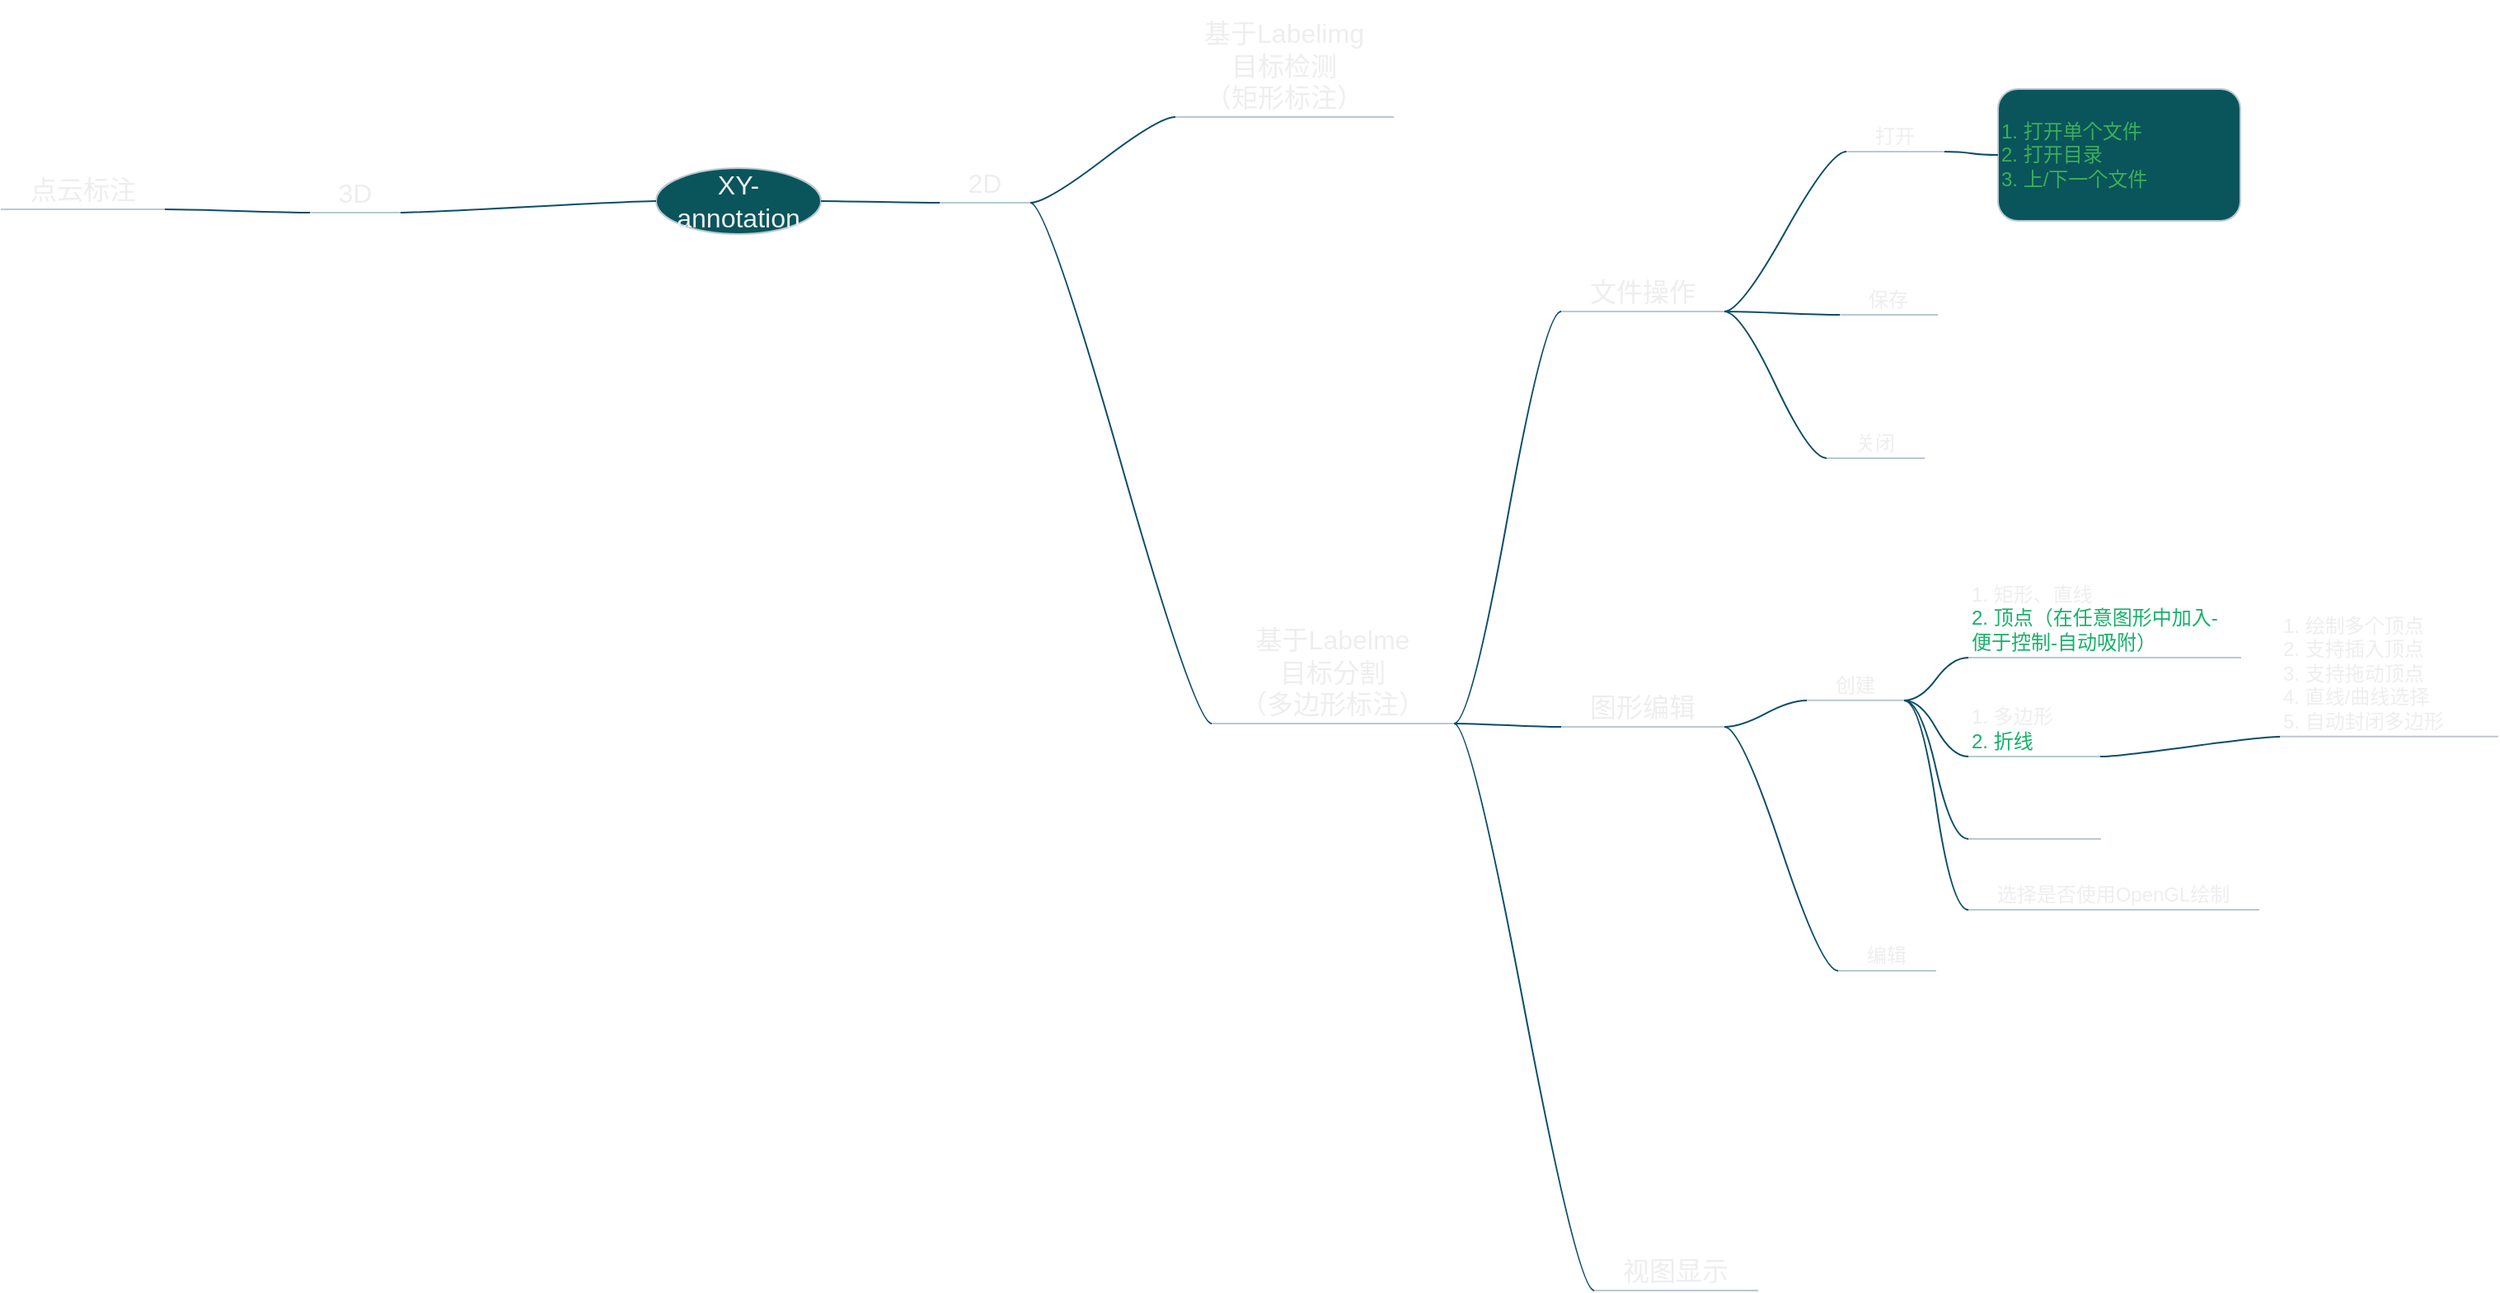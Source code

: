<mxfile version="22.1.2" type="device" pages="3">
  <diagram name="功能组织" id="co78OGK67mmPwKt4Koxj">
    <mxGraphModel dx="2247" dy="674" grid="0" gridSize="10" guides="1" tooltips="1" connect="1" arrows="1" fold="1" page="0" pageScale="1" pageWidth="827" pageHeight="1169" math="0" shadow="0">
      <root>
        <mxCell id="0" />
        <mxCell id="1" parent="0" />
        <mxCell id="f6d8hfD8xbWadYzoVJBQ-1" value="XY-annotation" style="ellipse;whiteSpace=wrap;html=1;align=center;newEdgeStyle={&quot;edgeStyle&quot;:&quot;entityRelationEdgeStyle&quot;,&quot;startArrow&quot;:&quot;none&quot;,&quot;endArrow&quot;:&quot;none&quot;,&quot;segment&quot;:10,&quot;curved&quot;:1,&quot;sourcePerimeterSpacing&quot;:0,&quot;targetPerimeterSpacing&quot;:0};treeFolding=1;treeMoving=1;fontSize=16;labelBackgroundColor=none;fillColor=#09555B;strokeColor=#BAC8D3;fontColor=#EEEEEE;rounded=1;" parent="1" vertex="1">
          <mxGeometry x="-476" y="103" width="100" height="40" as="geometry" />
        </mxCell>
        <mxCell id="f6d8hfD8xbWadYzoVJBQ-2" value="2D" style="whiteSpace=wrap;html=1;shape=partialRectangle;top=0;left=0;bottom=1;right=0;points=[[0,1],[1,1]];fillColor=none;align=center;verticalAlign=bottom;routingCenterY=0.5;snapToPoint=1;recursiveResize=0;autosize=1;treeFolding=1;treeMoving=1;newEdgeStyle={&quot;edgeStyle&quot;:&quot;entityRelationEdgeStyle&quot;,&quot;startArrow&quot;:&quot;none&quot;,&quot;endArrow&quot;:&quot;none&quot;,&quot;segment&quot;:10,&quot;curved&quot;:1,&quot;sourcePerimeterSpacing&quot;:0,&quot;targetPerimeterSpacing&quot;:0};fontSize=16;labelBackgroundColor=none;strokeColor=#BAC8D3;fontColor=#EEEEEE;rounded=1;" parent="1" vertex="1">
          <mxGeometry x="-304" y="93" width="55" height="31" as="geometry" />
        </mxCell>
        <mxCell id="f6d8hfD8xbWadYzoVJBQ-3" value="" style="edgeStyle=entityRelationEdgeStyle;startArrow=none;endArrow=none;segment=10;curved=1;sourcePerimeterSpacing=0;targetPerimeterSpacing=0;rounded=1;fontSize=12;startSize=8;endSize=8;labelBackgroundColor=none;strokeColor=#0B4D6A;fontColor=default;" parent="1" source="f6d8hfD8xbWadYzoVJBQ-1" target="f6d8hfD8xbWadYzoVJBQ-2" edge="1">
          <mxGeometry relative="1" as="geometry">
            <mxPoint x="-191" y="78" as="sourcePoint" />
          </mxGeometry>
        </mxCell>
        <mxCell id="f6d8hfD8xbWadYzoVJBQ-4" value="3D" style="whiteSpace=wrap;html=1;shape=partialRectangle;top=0;left=0;bottom=1;right=0;points=[[0,1],[1,1]];fillColor=none;align=center;verticalAlign=bottom;routingCenterY=0.5;snapToPoint=1;recursiveResize=0;autosize=1;treeFolding=1;treeMoving=1;newEdgeStyle={&quot;edgeStyle&quot;:&quot;entityRelationEdgeStyle&quot;,&quot;startArrow&quot;:&quot;none&quot;,&quot;endArrow&quot;:&quot;none&quot;,&quot;segment&quot;:10,&quot;curved&quot;:1,&quot;sourcePerimeterSpacing&quot;:0,&quot;targetPerimeterSpacing&quot;:0};fontSize=16;labelBackgroundColor=none;strokeColor=#BAC8D3;fontColor=#EEEEEE;rounded=1;" parent="1" vertex="1">
          <mxGeometry x="-686" y="99" width="55" height="31" as="geometry" />
        </mxCell>
        <mxCell id="f6d8hfD8xbWadYzoVJBQ-5" value="" style="edgeStyle=entityRelationEdgeStyle;startArrow=none;endArrow=none;segment=10;curved=1;sourcePerimeterSpacing=0;targetPerimeterSpacing=0;rounded=1;fontSize=12;startSize=8;endSize=8;labelBackgroundColor=none;strokeColor=#0B4D6A;fontColor=default;" parent="1" source="f6d8hfD8xbWadYzoVJBQ-1" target="f6d8hfD8xbWadYzoVJBQ-4" edge="1">
          <mxGeometry relative="1" as="geometry">
            <mxPoint x="-304" y="243" as="sourcePoint" />
          </mxGeometry>
        </mxCell>
        <mxCell id="f6d8hfD8xbWadYzoVJBQ-7" value="基于Labelimg&lt;br&gt;目标检测&lt;br&gt;（矩形标注）" style="whiteSpace=wrap;html=1;shape=partialRectangle;top=0;left=0;bottom=1;right=0;points=[[0,1],[1,1]];fillColor=none;align=center;verticalAlign=bottom;routingCenterY=0.5;snapToPoint=1;recursiveResize=0;autosize=1;treeFolding=1;treeMoving=1;newEdgeStyle={&quot;edgeStyle&quot;:&quot;entityRelationEdgeStyle&quot;,&quot;startArrow&quot;:&quot;none&quot;,&quot;endArrow&quot;:&quot;none&quot;,&quot;segment&quot;:10,&quot;curved&quot;:1,&quot;sourcePerimeterSpacing&quot;:0,&quot;targetPerimeterSpacing&quot;:0};fontSize=16;labelBackgroundColor=none;strokeColor=#BAC8D3;fontColor=#EEEEEE;rounded=1;" parent="1" vertex="1">
          <mxGeometry x="-161" y="2" width="132" height="70" as="geometry" />
        </mxCell>
        <mxCell id="f6d8hfD8xbWadYzoVJBQ-8" value="" style="edgeStyle=entityRelationEdgeStyle;startArrow=none;endArrow=none;segment=10;curved=1;sourcePerimeterSpacing=0;targetPerimeterSpacing=0;rounded=1;fontSize=12;startSize=8;endSize=8;labelBackgroundColor=none;strokeColor=#0B4D6A;fontColor=default;" parent="1" source="f6d8hfD8xbWadYzoVJBQ-2" target="f6d8hfD8xbWadYzoVJBQ-7" edge="1">
          <mxGeometry relative="1" as="geometry">
            <mxPoint x="-165" y="-21" as="sourcePoint" />
          </mxGeometry>
        </mxCell>
        <mxCell id="f6d8hfD8xbWadYzoVJBQ-9" value="基于Labelme&lt;br&gt;目标分割&lt;br&gt;（多边形标注）" style="whiteSpace=wrap;html=1;shape=partialRectangle;top=0;left=0;bottom=1;right=0;points=[[0,1],[1,1]];fillColor=none;align=center;verticalAlign=bottom;routingCenterY=0.5;snapToPoint=1;recursiveResize=0;autosize=1;treeFolding=1;treeMoving=1;newEdgeStyle={&quot;edgeStyle&quot;:&quot;entityRelationEdgeStyle&quot;,&quot;startArrow&quot;:&quot;none&quot;,&quot;endArrow&quot;:&quot;none&quot;,&quot;segment&quot;:10,&quot;curved&quot;:1,&quot;sourcePerimeterSpacing&quot;:0,&quot;targetPerimeterSpacing&quot;:0};fontSize=16;labelBackgroundColor=none;strokeColor=#BAC8D3;fontColor=#EEEEEE;rounded=1;" parent="1" vertex="1">
          <mxGeometry x="-139" y="370" width="147" height="70" as="geometry" />
        </mxCell>
        <mxCell id="f6d8hfD8xbWadYzoVJBQ-10" value="" style="edgeStyle=entityRelationEdgeStyle;startArrow=none;endArrow=none;segment=10;curved=1;sourcePerimeterSpacing=0;targetPerimeterSpacing=0;rounded=1;fontSize=12;startSize=8;endSize=8;labelBackgroundColor=none;strokeColor=#0B4D6A;fontColor=default;" parent="1" source="f6d8hfD8xbWadYzoVJBQ-2" target="f6d8hfD8xbWadYzoVJBQ-9" edge="1">
          <mxGeometry relative="1" as="geometry">
            <mxPoint x="-152" y="85" as="sourcePoint" />
            <Array as="points">
              <mxPoint x="-170" y="93" />
            </Array>
          </mxGeometry>
        </mxCell>
        <mxCell id="f6d8hfD8xbWadYzoVJBQ-11" value="点云标注" style="whiteSpace=wrap;html=1;shape=partialRectangle;top=0;left=0;bottom=1;right=0;points=[[0,1],[1,1]];fillColor=none;align=center;verticalAlign=bottom;routingCenterY=0.5;snapToPoint=1;recursiveResize=0;autosize=1;treeFolding=1;treeMoving=1;newEdgeStyle={&quot;edgeStyle&quot;:&quot;entityRelationEdgeStyle&quot;,&quot;startArrow&quot;:&quot;none&quot;,&quot;endArrow&quot;:&quot;none&quot;,&quot;segment&quot;:10,&quot;curved&quot;:1,&quot;sourcePerimeterSpacing&quot;:0,&quot;targetPerimeterSpacing&quot;:0};fontSize=16;labelBackgroundColor=none;strokeColor=#BAC8D3;fontColor=#EEEEEE;rounded=1;" parent="1" vertex="1">
          <mxGeometry x="-873" y="97" width="99" height="31" as="geometry" />
        </mxCell>
        <mxCell id="f6d8hfD8xbWadYzoVJBQ-12" value="" style="edgeStyle=entityRelationEdgeStyle;startArrow=none;endArrow=none;segment=10;curved=1;sourcePerimeterSpacing=0;targetPerimeterSpacing=0;rounded=1;fontSize=12;startSize=8;endSize=8;labelBackgroundColor=none;strokeColor=#0B4D6A;fontColor=default;" parent="1" source="f6d8hfD8xbWadYzoVJBQ-4" target="f6d8hfD8xbWadYzoVJBQ-11" edge="1">
          <mxGeometry relative="1" as="geometry">
            <mxPoint x="-167" y="243" as="sourcePoint" />
          </mxGeometry>
        </mxCell>
        <UserObject label="1. 打开单个文件&lt;br style=&quot;font-size: 12px;&quot;&gt;2. 打开目录&lt;br style=&quot;font-size: 12px;&quot;&gt;3. 上/下一个文件" treeRoot="1" id="f6d8hfD8xbWadYzoVJBQ-26">
          <mxCell style="whiteSpace=wrap;html=1;align=left;treeFolding=1;treeMoving=1;newEdgeStyle={&quot;edgeStyle&quot;:&quot;elbowEdgeStyle&quot;,&quot;startArrow&quot;:&quot;none&quot;,&quot;endArrow&quot;:&quot;none&quot;};fontSize=12;labelBackgroundColor=none;fillColor=#09555B;strokeColor=#BAC8D3;fontColor=#3dae59;rounded=1;verticalAlign=middle;" parent="1" vertex="1">
            <mxGeometry x="338" y="55" width="147" height="80" as="geometry" />
          </mxCell>
        </UserObject>
        <mxCell id="f6d8hfD8xbWadYzoVJBQ-28" value="文件操作" style="whiteSpace=wrap;html=1;shape=partialRectangle;top=0;left=0;bottom=1;right=0;points=[[0,1],[1,1]];fillColor=none;align=center;verticalAlign=bottom;routingCenterY=0.5;snapToPoint=1;recursiveResize=0;autosize=1;treeFolding=1;treeMoving=1;newEdgeStyle={&quot;edgeStyle&quot;:&quot;entityRelationEdgeStyle&quot;,&quot;startArrow&quot;:&quot;none&quot;,&quot;endArrow&quot;:&quot;none&quot;,&quot;segment&quot;:10,&quot;curved&quot;:1,&quot;sourcePerimeterSpacing&quot;:0,&quot;targetPerimeterSpacing&quot;:0};fontSize=16;labelBackgroundColor=none;strokeColor=#BAC8D3;fontColor=#EEEEEE;rounded=1;" parent="1" vertex="1">
          <mxGeometry x="73" y="159" width="99" height="31" as="geometry" />
        </mxCell>
        <mxCell id="f6d8hfD8xbWadYzoVJBQ-29" value="" style="edgeStyle=entityRelationEdgeStyle;startArrow=none;endArrow=none;segment=10;curved=1;sourcePerimeterSpacing=0;targetPerimeterSpacing=0;rounded=1;fontSize=12;startSize=8;endSize=8;labelBackgroundColor=none;strokeColor=#0B4D6A;fontColor=default;" parent="1" source="f6d8hfD8xbWadYzoVJBQ-9" target="f6d8hfD8xbWadYzoVJBQ-28" edge="1">
          <mxGeometry relative="1" as="geometry">
            <mxPoint x="-10" y="379" as="sourcePoint" />
          </mxGeometry>
        </mxCell>
        <mxCell id="f6d8hfD8xbWadYzoVJBQ-30" value="图形编辑" style="whiteSpace=wrap;html=1;shape=partialRectangle;top=0;left=0;bottom=1;right=0;points=[[0,1],[1,1]];fillColor=none;align=center;verticalAlign=bottom;routingCenterY=0.5;snapToPoint=1;recursiveResize=0;autosize=1;treeFolding=1;treeMoving=1;newEdgeStyle={&quot;edgeStyle&quot;:&quot;entityRelationEdgeStyle&quot;,&quot;startArrow&quot;:&quot;none&quot;,&quot;endArrow&quot;:&quot;none&quot;,&quot;segment&quot;:10,&quot;curved&quot;:1,&quot;sourcePerimeterSpacing&quot;:0,&quot;targetPerimeterSpacing&quot;:0};fontSize=16;labelBackgroundColor=none;strokeColor=#BAC8D3;fontColor=#EEEEEE;rounded=1;" parent="1" vertex="1">
          <mxGeometry x="73" y="411" width="99" height="31" as="geometry" />
        </mxCell>
        <mxCell id="f6d8hfD8xbWadYzoVJBQ-31" value="" style="edgeStyle=entityRelationEdgeStyle;startArrow=none;endArrow=none;segment=10;curved=1;sourcePerimeterSpacing=0;targetPerimeterSpacing=0;rounded=1;fontSize=12;startSize=8;endSize=8;labelBackgroundColor=none;strokeColor=#0B4D6A;fontColor=default;" parent="1" source="f6d8hfD8xbWadYzoVJBQ-9" target="f6d8hfD8xbWadYzoVJBQ-30" edge="1">
          <mxGeometry relative="1" as="geometry">
            <mxPoint x="22.051" y="448.889" as="sourcePoint" />
          </mxGeometry>
        </mxCell>
        <mxCell id="f6d8hfD8xbWadYzoVJBQ-32" value="视图显示" style="whiteSpace=wrap;html=1;shape=partialRectangle;top=0;left=0;bottom=1;right=0;points=[[0,1],[1,1]];fillColor=none;align=center;verticalAlign=bottom;routingCenterY=0.5;snapToPoint=1;recursiveResize=0;autosize=1;treeFolding=1;treeMoving=1;newEdgeStyle={&quot;edgeStyle&quot;:&quot;entityRelationEdgeStyle&quot;,&quot;startArrow&quot;:&quot;none&quot;,&quot;endArrow&quot;:&quot;none&quot;,&quot;segment&quot;:10,&quot;curved&quot;:1,&quot;sourcePerimeterSpacing&quot;:0,&quot;targetPerimeterSpacing&quot;:0};fontSize=16;labelBackgroundColor=none;strokeColor=#BAC8D3;fontColor=#EEEEEE;rounded=1;" parent="1" vertex="1" collapsed="1">
          <mxGeometry x="93" y="753" width="99" height="31" as="geometry" />
        </mxCell>
        <mxCell id="f6d8hfD8xbWadYzoVJBQ-33" value="" style="edgeStyle=entityRelationEdgeStyle;startArrow=none;endArrow=none;segment=10;curved=1;sourcePerimeterSpacing=0;targetPerimeterSpacing=0;rounded=1;fontSize=12;startSize=8;endSize=8;labelBackgroundColor=none;strokeColor=#0B4D6A;fontColor=default;" parent="1" source="f6d8hfD8xbWadYzoVJBQ-9" target="f6d8hfD8xbWadYzoVJBQ-32" edge="1">
          <mxGeometry relative="1" as="geometry">
            <mxPoint x="-11.999" y="452.999" as="sourcePoint" />
          </mxGeometry>
        </mxCell>
        <mxCell id="f6d8hfD8xbWadYzoVJBQ-37" value="创建" style="whiteSpace=wrap;html=1;shape=partialRectangle;top=0;left=0;bottom=1;right=0;points=[[0,1],[1,1]];fillColor=none;align=center;verticalAlign=bottom;routingCenterY=0.5;snapToPoint=1;recursiveResize=0;autosize=1;treeFolding=1;treeMoving=1;newEdgeStyle={&quot;edgeStyle&quot;:&quot;entityRelationEdgeStyle&quot;,&quot;startArrow&quot;:&quot;none&quot;,&quot;endArrow&quot;:&quot;none&quot;,&quot;segment&quot;:10,&quot;curved&quot;:1,&quot;sourcePerimeterSpacing&quot;:0,&quot;targetPerimeterSpacing&quot;:0};rounded=1;strokeColor=#BAC8D3;fontColor=#EEEEEE;" parent="1" vertex="1">
          <mxGeometry x="222.0" y="399.91" width="59" height="26" as="geometry" />
        </mxCell>
        <mxCell id="f6d8hfD8xbWadYzoVJBQ-38" value="" style="edgeStyle=entityRelationEdgeStyle;startArrow=none;endArrow=none;segment=10;curved=1;sourcePerimeterSpacing=0;targetPerimeterSpacing=0;rounded=1;strokeColor=#0B4D6A;" parent="1" source="f6d8hfD8xbWadYzoVJBQ-30" target="f6d8hfD8xbWadYzoVJBQ-37" edge="1">
          <mxGeometry relative="1" as="geometry">
            <mxPoint x="213.002" y="440.889" as="sourcePoint" />
          </mxGeometry>
        </mxCell>
        <mxCell id="f6d8hfD8xbWadYzoVJBQ-39" value="编辑" style="whiteSpace=wrap;html=1;shape=partialRectangle;top=0;left=0;bottom=1;right=0;points=[[0,1],[1,1]];fillColor=none;align=center;verticalAlign=bottom;routingCenterY=0.5;snapToPoint=1;recursiveResize=0;autosize=1;treeFolding=1;treeMoving=1;newEdgeStyle={&quot;edgeStyle&quot;:&quot;entityRelationEdgeStyle&quot;,&quot;startArrow&quot;:&quot;none&quot;,&quot;endArrow&quot;:&quot;none&quot;,&quot;segment&quot;:10,&quot;curved&quot;:1,&quot;sourcePerimeterSpacing&quot;:0,&quot;targetPerimeterSpacing&quot;:0};rounded=1;strokeColor=#BAC8D3;fontColor=#EEEEEE;" parent="1" vertex="1" collapsed="1">
          <mxGeometry x="241.0" y="564" width="59" height="26" as="geometry" />
        </mxCell>
        <mxCell id="f6d8hfD8xbWadYzoVJBQ-40" value="" style="edgeStyle=entityRelationEdgeStyle;startArrow=none;endArrow=none;segment=10;curved=1;sourcePerimeterSpacing=0;targetPerimeterSpacing=0;rounded=1;strokeColor=#0B4D6A;" parent="1" source="f6d8hfD8xbWadYzoVJBQ-30" target="f6d8hfD8xbWadYzoVJBQ-39" edge="1">
          <mxGeometry relative="1" as="geometry">
            <mxPoint x="188.002" y="444.999" as="sourcePoint" />
            <Array as="points">
              <mxPoint x="207" y="445" />
            </Array>
          </mxGeometry>
        </mxCell>
        <mxCell id="f6d8hfD8xbWadYzoVJBQ-46" value="dock窗口" style="whiteSpace=wrap;html=1;shape=partialRectangle;top=0;left=0;bottom=1;right=0;points=[[0,1],[1,1]];fillColor=none;align=center;verticalAlign=bottom;routingCenterY=0.5;snapToPoint=1;recursiveResize=0;autosize=1;treeFolding=1;treeMoving=1;newEdgeStyle={&quot;edgeStyle&quot;:&quot;entityRelationEdgeStyle&quot;,&quot;startArrow&quot;:&quot;none&quot;,&quot;endArrow&quot;:&quot;none&quot;,&quot;segment&quot;:10,&quot;curved&quot;:1,&quot;sourcePerimeterSpacing&quot;:0,&quot;targetPerimeterSpacing&quot;:0};rounded=1;strokeColor=#BAC8D3;fontColor=#EEEEEE;" parent="1" vertex="1" visible="0" collapsed="1">
          <mxGeometry x="260" y="698" width="84" height="26" as="geometry" />
        </mxCell>
        <mxCell id="f6d8hfD8xbWadYzoVJBQ-47" value="" style="edgeStyle=entityRelationEdgeStyle;startArrow=none;endArrow=none;segment=10;curved=1;sourcePerimeterSpacing=0;targetPerimeterSpacing=0;rounded=1;strokeColor=#0B4D6A;" parent="1" source="f6d8hfD8xbWadYzoVJBQ-32" target="f6d8hfD8xbWadYzoVJBQ-46" edge="1" visible="0">
          <mxGeometry relative="1" as="geometry">
            <mxPoint x="228" y="642" as="sourcePoint" />
          </mxGeometry>
        </mxCell>
        <mxCell id="f6d8hfD8xbWadYzoVJBQ-53" style="edgeStyle=entityRelationEdgeStyle;rounded=1;orthogonalLoop=1;jettySize=auto;html=1;startArrow=none;endArrow=none;segment=10;curved=1;sourcePerimeterSpacing=0;targetPerimeterSpacing=0;exitX=1;exitY=1;exitDx=0;exitDy=0;strokeColor=#0B4D6A;" parent="1" source="f6d8hfD8xbWadYzoVJBQ-48" target="f6d8hfD8xbWadYzoVJBQ-52" edge="1" visible="0">
          <mxGeometry relative="1" as="geometry" />
        </mxCell>
        <mxCell id="f6d8hfD8xbWadYzoVJBQ-48" value="操作" style="whiteSpace=wrap;html=1;shape=partialRectangle;top=0;left=0;bottom=1;right=0;points=[[0,1],[1,1]];fillColor=none;align=center;verticalAlign=bottom;routingCenterY=0.5;snapToPoint=1;recursiveResize=0;autosize=1;treeFolding=1;treeMoving=1;newEdgeStyle={&quot;edgeStyle&quot;:&quot;entityRelationEdgeStyle&quot;,&quot;startArrow&quot;:&quot;none&quot;,&quot;endArrow&quot;:&quot;none&quot;,&quot;segment&quot;:10,&quot;curved&quot;:1,&quot;sourcePerimeterSpacing&quot;:0,&quot;targetPerimeterSpacing&quot;:0};rounded=1;strokeColor=#BAC8D3;fontColor=#EEEEEE;" parent="1" vertex="1" visible="0" collapsed="1">
          <mxGeometry x="268" y="836" width="59" height="26" as="geometry" />
        </mxCell>
        <mxCell id="f6d8hfD8xbWadYzoVJBQ-49" value="" style="edgeStyle=entityRelationEdgeStyle;startArrow=none;endArrow=none;segment=10;curved=1;sourcePerimeterSpacing=0;targetPerimeterSpacing=0;rounded=1;strokeColor=#0B4D6A;" parent="1" source="f6d8hfD8xbWadYzoVJBQ-32" target="f6d8hfD8xbWadYzoVJBQ-48" edge="1" visible="0">
          <mxGeometry relative="1" as="geometry">
            <mxPoint x="211" y="695" as="sourcePoint" />
          </mxGeometry>
        </mxCell>
        <UserObject label="1. 填充所绘多边形&lt;br&gt;2. 隐藏/显示多边形&lt;br&gt;3. 放大/缩小/原始&lt;br&gt;4. 适应窗口/宽度&lt;br&gt;5. 亮度/对比度调节" treeRoot="1" id="f6d8hfD8xbWadYzoVJBQ-52">
          <mxCell style="whiteSpace=wrap;html=1;align=left;treeFolding=1;treeMoving=1;newEdgeStyle={&quot;edgeStyle&quot;:&quot;elbowEdgeStyle&quot;,&quot;startArrow&quot;:&quot;none&quot;,&quot;endArrow&quot;:&quot;none&quot;};rounded=1;strokeColor=#BAC8D3;fontColor=#EEEEEE;fillColor=#09555B;" parent="1" vertex="1" visible="0">
            <mxGeometry x="362" y="805" width="120" height="108" as="geometry" />
          </mxCell>
        </UserObject>
        <mxCell id="f6d8hfD8xbWadYzoVJBQ-64" style="edgeStyle=entityRelationEdgeStyle;rounded=1;orthogonalLoop=1;jettySize=auto;html=1;startArrow=none;endArrow=none;segment=10;curved=1;sourcePerimeterSpacing=0;targetPerimeterSpacing=0;exitX=1;exitY=1;exitDx=0;exitDy=0;strokeColor=#0B4D6A;" parent="1" source="f6d8hfD8xbWadYzoVJBQ-54" target="f6d8hfD8xbWadYzoVJBQ-26" edge="1">
          <mxGeometry relative="1" as="geometry" />
        </mxCell>
        <mxCell id="f6d8hfD8xbWadYzoVJBQ-54" value="打开" style="whiteSpace=wrap;html=1;shape=partialRectangle;top=0;left=0;bottom=1;right=0;points=[[0,1],[1,1]];fillColor=none;align=center;verticalAlign=bottom;routingCenterY=0.5;snapToPoint=1;recursiveResize=0;autosize=1;treeFolding=1;treeMoving=1;newEdgeStyle={&quot;edgeStyle&quot;:&quot;entityRelationEdgeStyle&quot;,&quot;startArrow&quot;:&quot;none&quot;,&quot;endArrow&quot;:&quot;none&quot;,&quot;segment&quot;:10,&quot;curved&quot;:1,&quot;sourcePerimeterSpacing&quot;:0,&quot;targetPerimeterSpacing&quot;:0};rounded=1;strokeColor=#BAC8D3;fontColor=#EEEEEE;" parent="1" vertex="1">
          <mxGeometry x="246" y="67" width="59" height="26" as="geometry" />
        </mxCell>
        <mxCell id="f6d8hfD8xbWadYzoVJBQ-55" value="" style="edgeStyle=entityRelationEdgeStyle;startArrow=none;endArrow=none;segment=10;curved=1;sourcePerimeterSpacing=0;targetPerimeterSpacing=0;rounded=1;strokeColor=#0B4D6A;" parent="1" source="f6d8hfD8xbWadYzoVJBQ-28" target="f6d8hfD8xbWadYzoVJBQ-54" edge="1">
          <mxGeometry relative="1" as="geometry">
            <mxPoint x="184" y="266" as="sourcePoint" />
          </mxGeometry>
        </mxCell>
        <mxCell id="f6d8hfD8xbWadYzoVJBQ-63" style="edgeStyle=entityRelationEdgeStyle;rounded=1;orthogonalLoop=1;jettySize=auto;html=1;startArrow=none;endArrow=none;segment=10;curved=1;sourcePerimeterSpacing=0;targetPerimeterSpacing=0;exitX=1;exitY=1;exitDx=0;exitDy=0;strokeColor=#0B4D6A;" parent="1" source="f6d8hfD8xbWadYzoVJBQ-56" target="f6d8hfD8xbWadYzoVJBQ-60" edge="1" visible="0">
          <mxGeometry relative="1" as="geometry" />
        </mxCell>
        <mxCell id="f6d8hfD8xbWadYzoVJBQ-56" value="保存" style="whiteSpace=wrap;html=1;shape=partialRectangle;top=0;left=0;bottom=1;right=0;points=[[0,1],[1,1]];fillColor=none;align=center;verticalAlign=bottom;routingCenterY=0.5;snapToPoint=1;recursiveResize=0;autosize=1;treeFolding=1;treeMoving=1;newEdgeStyle={&quot;edgeStyle&quot;:&quot;entityRelationEdgeStyle&quot;,&quot;startArrow&quot;:&quot;none&quot;,&quot;endArrow&quot;:&quot;none&quot;,&quot;segment&quot;:10,&quot;curved&quot;:1,&quot;sourcePerimeterSpacing&quot;:0,&quot;targetPerimeterSpacing&quot;:0};rounded=1;strokeColor=#BAC8D3;fontColor=#EEEEEE;" parent="1" vertex="1" collapsed="1">
          <mxGeometry x="242" y="166" width="59" height="26" as="geometry" />
        </mxCell>
        <mxCell id="f6d8hfD8xbWadYzoVJBQ-57" value="" style="edgeStyle=entityRelationEdgeStyle;startArrow=none;endArrow=none;segment=10;curved=1;sourcePerimeterSpacing=0;targetPerimeterSpacing=0;rounded=1;strokeColor=#0B4D6A;" parent="1" source="f6d8hfD8xbWadYzoVJBQ-28" target="f6d8hfD8xbWadYzoVJBQ-56" edge="1">
          <mxGeometry relative="1" as="geometry">
            <mxPoint x="211" y="341" as="sourcePoint" />
          </mxGeometry>
        </mxCell>
        <mxCell id="f6d8hfD8xbWadYzoVJBQ-62" style="edgeStyle=entityRelationEdgeStyle;rounded=1;orthogonalLoop=1;jettySize=auto;html=1;startArrow=none;endArrow=none;segment=10;curved=1;sourcePerimeterSpacing=0;targetPerimeterSpacing=0;exitX=1;exitY=1;exitDx=0;exitDy=0;strokeColor=#0B4D6A;" parent="1" source="f6d8hfD8xbWadYzoVJBQ-58" target="f6d8hfD8xbWadYzoVJBQ-61" edge="1" visible="0">
          <mxGeometry relative="1" as="geometry" />
        </mxCell>
        <mxCell id="f6d8hfD8xbWadYzoVJBQ-58" value="关闭" style="whiteSpace=wrap;html=1;shape=partialRectangle;top=0;left=0;bottom=1;right=0;points=[[0,1],[1,1]];fillColor=none;align=center;verticalAlign=bottom;routingCenterY=0.5;snapToPoint=1;recursiveResize=0;autosize=1;treeFolding=1;treeMoving=1;newEdgeStyle={&quot;edgeStyle&quot;:&quot;entityRelationEdgeStyle&quot;,&quot;startArrow&quot;:&quot;none&quot;,&quot;endArrow&quot;:&quot;none&quot;,&quot;segment&quot;:10,&quot;curved&quot;:1,&quot;sourcePerimeterSpacing&quot;:0,&quot;targetPerimeterSpacing&quot;:0};rounded=1;strokeColor=#BAC8D3;fontColor=#EEEEEE;" parent="1" vertex="1" collapsed="1">
          <mxGeometry x="234" y="253" width="59" height="26" as="geometry" />
        </mxCell>
        <mxCell id="f6d8hfD8xbWadYzoVJBQ-59" value="" style="edgeStyle=entityRelationEdgeStyle;startArrow=none;endArrow=none;segment=10;curved=1;sourcePerimeterSpacing=0;targetPerimeterSpacing=0;rounded=1;strokeColor=#0B4D6A;" parent="1" source="f6d8hfD8xbWadYzoVJBQ-28" target="f6d8hfD8xbWadYzoVJBQ-58" edge="1">
          <mxGeometry relative="1" as="geometry">
            <mxPoint x="231" y="354" as="sourcePoint" />
          </mxGeometry>
        </mxCell>
        <UserObject label="&lt;font color=&quot;#329f39&quot;&gt;1. 保存/另存&lt;/font&gt;&lt;br style=&quot;font-size: 12px;&quot;&gt;2. 自动保存&lt;br style=&quot;font-size: 12px;&quot;&gt;3. 路径选择&lt;br style=&quot;font-size: 12px;&quot;&gt;4. 图像数据是否保存在json" treeRoot="1" id="f6d8hfD8xbWadYzoVJBQ-60">
          <mxCell style="whiteSpace=wrap;html=1;align=left;treeFolding=1;treeMoving=1;newEdgeStyle={&quot;edgeStyle&quot;:&quot;elbowEdgeStyle&quot;,&quot;startArrow&quot;:&quot;none&quot;,&quot;endArrow&quot;:&quot;none&quot;};fontSize=12;labelBackgroundColor=none;fillColor=#09555B;strokeColor=#BAC8D3;fontColor=#EEEEEE;rounded=1;verticalAlign=middle;" parent="1" vertex="1" visible="0">
            <mxGeometry x="335" y="152" width="147" height="79" as="geometry" />
          </mxCell>
        </UserObject>
        <UserObject label="1. 关闭文件&lt;br style=&quot;font-size: 12px;&quot;&gt;2. 退出软件" treeRoot="1" id="f6d8hfD8xbWadYzoVJBQ-61">
          <mxCell style="whiteSpace=wrap;html=1;align=left;treeFolding=1;treeMoving=1;newEdgeStyle={&quot;edgeStyle&quot;:&quot;elbowEdgeStyle&quot;,&quot;startArrow&quot;:&quot;none&quot;,&quot;endArrow&quot;:&quot;none&quot;};fontSize=12;labelBackgroundColor=none;fillColor=#09555B;strokeColor=#BAC8D3;fontColor=#EEEEEE;rounded=1;verticalAlign=middle;" parent="1" vertex="1" visible="0">
            <mxGeometry x="339" y="256" width="147" height="51.5" as="geometry" />
          </mxCell>
        </UserObject>
        <mxCell id="f6d8hfD8xbWadYzoVJBQ-65" value="&lt;font style=&quot;&quot; color=&quot;#ffffff&quot;&gt;AI多边形&lt;/font&gt;" style="whiteSpace=wrap;html=1;shape=partialRectangle;top=0;left=0;bottom=1;right=0;points=[[0,1],[1,1]];fillColor=none;align=left;verticalAlign=bottom;routingCenterY=0.5;snapToPoint=1;recursiveResize=0;autosize=1;treeFolding=1;treeMoving=1;newEdgeStyle={&quot;edgeStyle&quot;:&quot;entityRelationEdgeStyle&quot;,&quot;startArrow&quot;:&quot;none&quot;,&quot;endArrow&quot;:&quot;none&quot;,&quot;segment&quot;:10,&quot;curved&quot;:1,&quot;sourcePerimeterSpacing&quot;:0,&quot;targetPerimeterSpacing&quot;:0};rounded=1;strokeColor=#BAC8D3;fontColor=#EEEEEE;" parent="1" vertex="1">
          <mxGeometry x="320" y="480" width="80" height="30" as="geometry" />
        </mxCell>
        <mxCell id="f6d8hfD8xbWadYzoVJBQ-66" value="" style="edgeStyle=entityRelationEdgeStyle;startArrow=none;endArrow=none;segment=10;curved=1;sourcePerimeterSpacing=0;targetPerimeterSpacing=0;rounded=1;strokeColor=#0B4D6A;" parent="1" source="f6d8hfD8xbWadYzoVJBQ-37" target="f6d8hfD8xbWadYzoVJBQ-65" edge="1">
          <mxGeometry relative="1" as="geometry">
            <mxPoint x="486" y="412.91" as="sourcePoint" />
          </mxGeometry>
        </mxCell>
        <mxCell id="f6d8hfD8xbWadYzoVJBQ-67" value="1. 多边形&lt;br style=&quot;color: rgb(21, 178, 105);&quot;&gt;&lt;span style=&quot;color: rgb(21, 178, 105);&quot;&gt;2. 折线&lt;/span&gt;" style="whiteSpace=wrap;html=1;shape=partialRectangle;top=0;left=0;bottom=1;right=0;points=[[0,1],[1,1]];fillColor=none;align=left;verticalAlign=bottom;routingCenterY=0.5;snapToPoint=1;recursiveResize=0;autosize=1;treeFolding=1;treeMoving=1;newEdgeStyle={&quot;edgeStyle&quot;:&quot;entityRelationEdgeStyle&quot;,&quot;startArrow&quot;:&quot;none&quot;,&quot;endArrow&quot;:&quot;none&quot;,&quot;segment&quot;:10,&quot;curved&quot;:1,&quot;sourcePerimeterSpacing&quot;:0,&quot;targetPerimeterSpacing&quot;:0};rounded=1;strokeColor=#BAC8D3;fontColor=#EEEEEE;" parent="1" vertex="1">
          <mxGeometry x="320" y="420" width="80" height="40" as="geometry" />
        </mxCell>
        <mxCell id="f6d8hfD8xbWadYzoVJBQ-68" value="" style="edgeStyle=entityRelationEdgeStyle;startArrow=none;endArrow=none;segment=10;curved=1;sourcePerimeterSpacing=0;targetPerimeterSpacing=0;rounded=1;strokeColor=#0B4D6A;" parent="1" source="f6d8hfD8xbWadYzoVJBQ-37" target="f6d8hfD8xbWadYzoVJBQ-67" edge="1">
          <mxGeometry relative="1" as="geometry">
            <mxPoint x="460" y="447.91" as="sourcePoint" />
          </mxGeometry>
        </mxCell>
        <mxCell id="f6d8hfD8xbWadYzoVJBQ-69" value="1. 矩形、直线&lt;br style=&quot;color: rgb(21, 178, 105);&quot;&gt;&lt;span style=&quot;color: rgb(21, 178, 105);&quot;&gt;2. 顶点（在任意图形中加入-&lt;br&gt;便于控制-自动吸附）&lt;/span&gt;" style="whiteSpace=wrap;html=1;shape=partialRectangle;top=0;left=0;bottom=1;right=0;points=[[0,1],[1,1]];fillColor=none;align=left;verticalAlign=bottom;routingCenterY=0.5;snapToPoint=1;recursiveResize=0;autosize=1;treeFolding=1;treeMoving=1;newEdgeStyle={&quot;edgeStyle&quot;:&quot;entityRelationEdgeStyle&quot;,&quot;startArrow&quot;:&quot;none&quot;,&quot;endArrow&quot;:&quot;none&quot;,&quot;segment&quot;:10,&quot;curved&quot;:1,&quot;sourcePerimeterSpacing&quot;:0,&quot;targetPerimeterSpacing&quot;:0};rounded=1;strokeColor=#BAC8D3;fontColor=#EEEEEE;" parent="1" vertex="1">
          <mxGeometry x="320" y="345" width="165" height="55" as="geometry" />
        </mxCell>
        <mxCell id="f6d8hfD8xbWadYzoVJBQ-70" value="" style="edgeStyle=entityRelationEdgeStyle;startArrow=none;endArrow=none;segment=10;curved=1;sourcePerimeterSpacing=0;targetPerimeterSpacing=0;rounded=1;strokeColor=#0B4D6A;" parent="1" source="f6d8hfD8xbWadYzoVJBQ-37" target="f6d8hfD8xbWadYzoVJBQ-69" edge="1">
          <mxGeometry relative="1" as="geometry">
            <mxPoint x="465" y="401.91" as="sourcePoint" />
          </mxGeometry>
        </mxCell>
        <mxCell id="f6d8hfD8xbWadYzoVJBQ-71" value="编辑多边形" style="whiteSpace=wrap;html=1;shape=partialRectangle;top=0;left=0;bottom=1;right=0;points=[[0,1],[1,1]];fillColor=none;align=center;verticalAlign=bottom;routingCenterY=0.5;snapToPoint=1;recursiveResize=0;autosize=1;treeFolding=1;treeMoving=1;newEdgeStyle={&quot;edgeStyle&quot;:&quot;entityRelationEdgeStyle&quot;,&quot;startArrow&quot;:&quot;none&quot;,&quot;endArrow&quot;:&quot;none&quot;,&quot;segment&quot;:10,&quot;curved&quot;:1,&quot;sourcePerimeterSpacing&quot;:0,&quot;targetPerimeterSpacing&quot;:0};rounded=1;strokeColor=#BAC8D3;fontColor=#EEEEEE;" parent="1" vertex="1" visible="0">
          <mxGeometry x="350" y="527" width="100" height="30" as="geometry" />
        </mxCell>
        <mxCell id="f6d8hfD8xbWadYzoVJBQ-72" value="" style="edgeStyle=entityRelationEdgeStyle;startArrow=none;endArrow=none;segment=10;curved=1;sourcePerimeterSpacing=0;targetPerimeterSpacing=0;rounded=1;strokeColor=#0B4D6A;" parent="1" source="f6d8hfD8xbWadYzoVJBQ-39" target="f6d8hfD8xbWadYzoVJBQ-71" edge="1" visible="0">
          <mxGeometry relative="1" as="geometry">
            <mxPoint x="333" y="589" as="sourcePoint" />
          </mxGeometry>
        </mxCell>
        <mxCell id="f6d8hfD8xbWadYzoVJBQ-73" value="编辑标签（标签窗口-便于复用）" style="whiteSpace=wrap;html=1;shape=partialRectangle;top=0;left=0;bottom=1;right=0;points=[[0,1],[1,1]];fillColor=none;align=center;verticalAlign=bottom;routingCenterY=0.5;snapToPoint=1;recursiveResize=0;autosize=1;treeFolding=1;treeMoving=1;newEdgeStyle={&quot;edgeStyle&quot;:&quot;entityRelationEdgeStyle&quot;,&quot;startArrow&quot;:&quot;none&quot;,&quot;endArrow&quot;:&quot;none&quot;,&quot;segment&quot;:10,&quot;curved&quot;:1,&quot;sourcePerimeterSpacing&quot;:0,&quot;targetPerimeterSpacing&quot;:0};rounded=1;strokeColor=#BAC8D3;fontColor=#EEEEEE;" parent="1" vertex="1" visible="0">
          <mxGeometry x="350" y="561" width="210" height="30" as="geometry" />
        </mxCell>
        <mxCell id="f6d8hfD8xbWadYzoVJBQ-74" value="" style="edgeStyle=entityRelationEdgeStyle;startArrow=none;endArrow=none;segment=10;curved=1;sourcePerimeterSpacing=0;targetPerimeterSpacing=0;rounded=1;strokeColor=#0B4D6A;" parent="1" source="f6d8hfD8xbWadYzoVJBQ-39" target="f6d8hfD8xbWadYzoVJBQ-73" edge="1" visible="0">
          <mxGeometry relative="1" as="geometry">
            <mxPoint x="267.996" y="592.138" as="sourcePoint" />
          </mxGeometry>
        </mxCell>
        <mxCell id="f6d8hfD8xbWadYzoVJBQ-75" value="复制/删除多边形" style="whiteSpace=wrap;html=1;shape=partialRectangle;top=0;left=0;bottom=1;right=0;points=[[0,1],[1,1]];fillColor=none;align=center;verticalAlign=bottom;routingCenterY=0.5;snapToPoint=1;recursiveResize=0;autosize=1;treeFolding=1;treeMoving=1;newEdgeStyle={&quot;edgeStyle&quot;:&quot;entityRelationEdgeStyle&quot;,&quot;startArrow&quot;:&quot;none&quot;,&quot;endArrow&quot;:&quot;none&quot;,&quot;segment&quot;:10,&quot;curved&quot;:1,&quot;sourcePerimeterSpacing&quot;:0,&quot;targetPerimeterSpacing&quot;:0};rounded=1;strokeColor=#BAC8D3;fontColor=#EEEEEE;" parent="1" vertex="1" visible="0">
          <mxGeometry x="350" y="591" width="120" height="30" as="geometry" />
        </mxCell>
        <mxCell id="f6d8hfD8xbWadYzoVJBQ-76" value="" style="edgeStyle=entityRelationEdgeStyle;startArrow=none;endArrow=none;segment=10;curved=1;sourcePerimeterSpacing=0;targetPerimeterSpacing=0;rounded=1;strokeColor=#0B4D6A;" parent="1" source="f6d8hfD8xbWadYzoVJBQ-39" target="f6d8hfD8xbWadYzoVJBQ-75" edge="1" visible="0">
          <mxGeometry relative="1" as="geometry">
            <mxPoint x="362" y="680" as="sourcePoint" />
          </mxGeometry>
        </mxCell>
        <mxCell id="f6d8hfD8xbWadYzoVJBQ-77" value="撤销上一次操作" style="whiteSpace=wrap;html=1;shape=partialRectangle;top=0;left=0;bottom=1;right=0;points=[[0,1],[1,1]];fillColor=none;align=center;verticalAlign=bottom;routingCenterY=0.5;snapToPoint=1;recursiveResize=0;autosize=1;treeFolding=1;treeMoving=1;newEdgeStyle={&quot;edgeStyle&quot;:&quot;entityRelationEdgeStyle&quot;,&quot;startArrow&quot;:&quot;none&quot;,&quot;endArrow&quot;:&quot;none&quot;,&quot;segment&quot;:10,&quot;curved&quot;:1,&quot;sourcePerimeterSpacing&quot;:0,&quot;targetPerimeterSpacing&quot;:0};rounded=1;strokeColor=#BAC8D3;fontColor=#EEEEEE;" parent="1" vertex="1" visible="0">
          <mxGeometry x="350" y="631" width="120" height="30" as="geometry" />
        </mxCell>
        <mxCell id="f6d8hfD8xbWadYzoVJBQ-78" value="" style="edgeStyle=entityRelationEdgeStyle;startArrow=none;endArrow=none;segment=10;curved=1;sourcePerimeterSpacing=0;targetPerimeterSpacing=0;rounded=1;strokeColor=#0B4D6A;" parent="1" source="f6d8hfD8xbWadYzoVJBQ-39" target="f6d8hfD8xbWadYzoVJBQ-77" edge="1" visible="0">
          <mxGeometry relative="1" as="geometry">
            <mxPoint x="354" y="715" as="sourcePoint" />
          </mxGeometry>
        </mxCell>
        <mxCell id="f6d8hfD8xbWadYzoVJBQ-79" value="1. 标记&lt;br style=&quot;color: rgb(65, 193, 62);&quot;&gt;&lt;span style=&quot;color: rgb(65, 193, 62);&quot;&gt;2. 标签列表&lt;/span&gt;&lt;br style=&quot;color: rgb(65, 193, 62);&quot;&gt;&lt;span style=&quot;color: rgb(65, 193, 62);&quot;&gt;3. 多边形标签&lt;/span&gt;&lt;br style=&quot;color: rgb(65, 193, 62);&quot;&gt;&lt;span style=&quot;color: rgb(65, 193, 62);&quot;&gt;4. 文件列表&lt;/span&gt;" style="whiteSpace=wrap;html=1;shape=partialRectangle;top=0;left=0;bottom=1;right=0;points=[[0,1],[1,1]];fillColor=none;align=left;verticalAlign=bottom;routingCenterY=0.5;snapToPoint=1;recursiveResize=0;autosize=1;treeFolding=1;treeMoving=1;newEdgeStyle={&quot;edgeStyle&quot;:&quot;entityRelationEdgeStyle&quot;,&quot;startArrow&quot;:&quot;none&quot;,&quot;endArrow&quot;:&quot;none&quot;,&quot;segment&quot;:10,&quot;curved&quot;:1,&quot;sourcePerimeterSpacing&quot;:0,&quot;targetPerimeterSpacing&quot;:0};rounded=1;strokeColor=#BAC8D3;fontColor=#EEEEEE;" parent="1" vertex="1" visible="0">
          <mxGeometry x="368" y="692" width="108" height="70" as="geometry" />
        </mxCell>
        <mxCell id="f6d8hfD8xbWadYzoVJBQ-80" value="" style="edgeStyle=entityRelationEdgeStyle;startArrow=none;endArrow=none;segment=10;curved=1;sourcePerimeterSpacing=0;targetPerimeterSpacing=0;rounded=1;strokeColor=#0B4D6A;" parent="1" source="f6d8hfD8xbWadYzoVJBQ-46" target="f6d8hfD8xbWadYzoVJBQ-79" edge="1" visible="0">
          <mxGeometry relative="1" as="geometry">
            <mxPoint x="347" y="793" as="sourcePoint" />
          </mxGeometry>
        </mxCell>
        <mxCell id="f6d8hfD8xbWadYzoVJBQ-81" value="1. 绘制多个顶点&lt;br&gt;2. 支持插入顶点&lt;br&gt;3. 支持拖动顶点&lt;br&gt;4. 直线/曲线选择&lt;br&gt;5. 自动封闭多边形" style="whiteSpace=wrap;html=1;shape=partialRectangle;top=0;left=0;bottom=1;right=0;points=[[0,1],[1,1]];fillColor=none;align=left;verticalAlign=bottom;routingCenterY=0.5;snapToPoint=1;recursiveResize=0;autosize=1;treeFolding=1;treeMoving=1;newEdgeStyle={&quot;edgeStyle&quot;:&quot;entityRelationEdgeStyle&quot;,&quot;startArrow&quot;:&quot;none&quot;,&quot;endArrow&quot;:&quot;none&quot;,&quot;segment&quot;:10,&quot;curved&quot;:1,&quot;sourcePerimeterSpacing&quot;:0,&quot;targetPerimeterSpacing&quot;:0};rounded=1;strokeColor=#BAC8D3;fontColor=#EEEEEE;" parent="1" vertex="1">
          <mxGeometry x="509" y="363.91" width="132" height="84" as="geometry" />
        </mxCell>
        <mxCell id="f6d8hfD8xbWadYzoVJBQ-82" value="" style="edgeStyle=entityRelationEdgeStyle;startArrow=none;endArrow=none;segment=10;curved=1;sourcePerimeterSpacing=0;targetPerimeterSpacing=0;rounded=1;strokeColor=#0B4D6A;" parent="1" source="f6d8hfD8xbWadYzoVJBQ-67" target="f6d8hfD8xbWadYzoVJBQ-81" edge="1">
          <mxGeometry relative="1" as="geometry">
            <mxPoint x="386" y="448" as="sourcePoint" />
          </mxGeometry>
        </mxCell>
        <mxCell id="f6d8hfD8xbWadYzoVJBQ-83" value="选择是否使用OpenGL绘制" style="whiteSpace=wrap;html=1;shape=partialRectangle;top=0;left=0;bottom=1;right=0;points=[[0,1],[1,1]];fillColor=none;align=center;verticalAlign=bottom;routingCenterY=0.5;snapToPoint=1;recursiveResize=0;autosize=1;treeFolding=1;treeMoving=1;newEdgeStyle={&quot;edgeStyle&quot;:&quot;entityRelationEdgeStyle&quot;,&quot;startArrow&quot;:&quot;none&quot;,&quot;endArrow&quot;:&quot;none&quot;,&quot;segment&quot;:10,&quot;curved&quot;:1,&quot;sourcePerimeterSpacing&quot;:0,&quot;targetPerimeterSpacing&quot;:0};rounded=1;strokeColor=#BAC8D3;fontColor=#EEEEEE;" parent="1" vertex="1">
          <mxGeometry x="320" y="527" width="176" height="26" as="geometry" />
        </mxCell>
        <mxCell id="f6d8hfD8xbWadYzoVJBQ-84" value="" style="edgeStyle=entityRelationEdgeStyle;startArrow=none;endArrow=none;segment=10;curved=1;sourcePerimeterSpacing=0;targetPerimeterSpacing=0;rounded=1;strokeColor=#0B4D6A;" parent="1" source="f6d8hfD8xbWadYzoVJBQ-37" target="f6d8hfD8xbWadYzoVJBQ-83" edge="1">
          <mxGeometry relative="1" as="geometry">
            <mxPoint x="419" y="560" as="sourcePoint" />
          </mxGeometry>
        </mxCell>
      </root>
    </mxGraphModel>
  </diagram>
  <diagram id="gDAUDz8haeLFiJt7JjFf" name="软件设计">
    <mxGraphModel dx="997" dy="1811" grid="1" gridSize="10" guides="1" tooltips="1" connect="1" arrows="1" fold="1" page="1" pageScale="1" pageWidth="827" pageHeight="1169" math="0" shadow="0">
      <root>
        <mxCell id="0" />
        <mxCell id="1" parent="0" />
        <mxCell id="jZiB110fIfqDJYFh8EnM-1" value="标注软件" style="ellipse;whiteSpace=wrap;html=1;align=center;newEdgeStyle={&quot;edgeStyle&quot;:&quot;entityRelationEdgeStyle&quot;,&quot;startArrow&quot;:&quot;none&quot;,&quot;endArrow&quot;:&quot;none&quot;,&quot;segment&quot;:10,&quot;curved&quot;:1,&quot;sourcePerimeterSpacing&quot;:0,&quot;targetPerimeterSpacing&quot;:0};treeFolding=1;treeMoving=1;" parent="1" vertex="1">
          <mxGeometry x="120" y="325" width="100" height="40" as="geometry" />
        </mxCell>
        <mxCell id="jZiB110fIfqDJYFh8EnM-4" value="形状" style="whiteSpace=wrap;html=1;shape=partialRectangle;top=0;left=0;bottom=1;right=0;points=[[0,1],[1,1]];fillColor=none;align=center;verticalAlign=bottom;routingCenterY=0.5;snapToPoint=1;recursiveResize=0;autosize=1;treeFolding=1;treeMoving=1;newEdgeStyle={&quot;edgeStyle&quot;:&quot;entityRelationEdgeStyle&quot;,&quot;startArrow&quot;:&quot;none&quot;,&quot;endArrow&quot;:&quot;none&quot;,&quot;segment&quot;:10,&quot;curved&quot;:1,&quot;sourcePerimeterSpacing&quot;:0,&quot;targetPerimeterSpacing&quot;:0};" parent="1" vertex="1">
          <mxGeometry x="580" y="-350" width="60" height="30" as="geometry" />
        </mxCell>
        <mxCell id="jZiB110fIfqDJYFh8EnM-5" value="" style="edgeStyle=entityRelationEdgeStyle;startArrow=none;endArrow=none;segment=10;curved=1;sourcePerimeterSpacing=0;targetPerimeterSpacing=0;rounded=0;" parent="1" target="jZiB110fIfqDJYFh8EnM-4" edge="1">
          <mxGeometry relative="1" as="geometry">
            <mxPoint x="530" y="-140" as="sourcePoint" />
          </mxGeometry>
        </mxCell>
        <mxCell id="jZiB110fIfqDJYFh8EnM-6" value="导入/导出/保存/自动保存" style="whiteSpace=wrap;html=1;shape=partialRectangle;top=0;left=0;bottom=1;right=0;points=[[0,1],[1,1]];fillColor=none;align=center;verticalAlign=bottom;routingCenterY=0.5;snapToPoint=1;recursiveResize=0;autosize=1;treeFolding=1;treeMoving=1;newEdgeStyle={&quot;edgeStyle&quot;:&quot;entityRelationEdgeStyle&quot;,&quot;startArrow&quot;:&quot;none&quot;,&quot;endArrow&quot;:&quot;none&quot;,&quot;segment&quot;:10,&quot;curved&quot;:1,&quot;sourcePerimeterSpacing&quot;:0,&quot;targetPerimeterSpacing&quot;:0};" parent="1" vertex="1">
          <mxGeometry x="555" y="-10" width="170" height="30" as="geometry" />
        </mxCell>
        <mxCell id="jZiB110fIfqDJYFh8EnM-7" value="" style="edgeStyle=entityRelationEdgeStyle;startArrow=none;endArrow=none;segment=10;curved=1;sourcePerimeterSpacing=0;targetPerimeterSpacing=0;rounded=0;" parent="1" target="jZiB110fIfqDJYFh8EnM-6" edge="1">
          <mxGeometry relative="1" as="geometry">
            <mxPoint x="530" y="-140" as="sourcePoint" />
          </mxGeometry>
        </mxCell>
        <mxCell id="X8neJMJEXDyohqAwPPTA-1" value="标签属性窗口" style="whiteSpace=wrap;html=1;shape=partialRectangle;top=0;left=0;bottom=1;right=0;points=[[0,1],[1,1]];fillColor=none;align=center;verticalAlign=bottom;routingCenterY=0.5;snapToPoint=1;recursiveResize=0;autosize=1;treeFolding=1;treeMoving=1;newEdgeStyle={&quot;edgeStyle&quot;:&quot;entityRelationEdgeStyle&quot;,&quot;startArrow&quot;:&quot;none&quot;,&quot;endArrow&quot;:&quot;none&quot;,&quot;segment&quot;:10,&quot;curved&quot;:1,&quot;sourcePerimeterSpacing&quot;:0,&quot;targetPerimeterSpacing&quot;:0};" parent="1" vertex="1">
          <mxGeometry x="555" y="-170" width="110" height="30" as="geometry" />
        </mxCell>
        <mxCell id="X8neJMJEXDyohqAwPPTA-2" value="" style="edgeStyle=entityRelationEdgeStyle;startArrow=none;endArrow=none;segment=10;curved=1;sourcePerimeterSpacing=0;targetPerimeterSpacing=0;rounded=0;" parent="1" target="X8neJMJEXDyohqAwPPTA-1" edge="1">
          <mxGeometry relative="1" as="geometry">
            <mxPoint x="530" y="-140" as="sourcePoint" />
          </mxGeometry>
        </mxCell>
        <mxCell id="X8neJMJEXDyohqAwPPTA-3" value="标签信息()" style="whiteSpace=wrap;html=1;shape=partialRectangle;top=0;left=0;bottom=1;right=0;points=[[0,1],[1,1]];fillColor=none;align=center;verticalAlign=bottom;routingCenterY=0.5;snapToPoint=1;recursiveResize=0;autosize=1;treeFolding=1;treeMoving=1;newEdgeStyle={&quot;edgeStyle&quot;:&quot;entityRelationEdgeStyle&quot;,&quot;startArrow&quot;:&quot;none&quot;,&quot;endArrow&quot;:&quot;none&quot;,&quot;segment&quot;:10,&quot;curved&quot;:1,&quot;sourcePerimeterSpacing&quot;:0,&quot;targetPerimeterSpacing&quot;:0};" parent="1" vertex="1">
          <mxGeometry x="735" y="-450" width="100" height="30" as="geometry" />
        </mxCell>
        <mxCell id="X8neJMJEXDyohqAwPPTA-4" value="" style="edgeStyle=entityRelationEdgeStyle;startArrow=none;endArrow=none;segment=10;curved=1;sourcePerimeterSpacing=0;targetPerimeterSpacing=0;rounded=0;" parent="1" source="jZiB110fIfqDJYFh8EnM-4" target="X8neJMJEXDyohqAwPPTA-3" edge="1">
          <mxGeometry relative="1" as="geometry">
            <mxPoint x="680" y="-230" as="sourcePoint" />
          </mxGeometry>
        </mxCell>
        <mxCell id="X8neJMJEXDyohqAwPPTA-5" value="移动" style="whiteSpace=wrap;html=1;shape=partialRectangle;top=0;left=0;bottom=1;right=0;points=[[0,1],[1,1]];fillColor=none;align=center;verticalAlign=bottom;routingCenterY=0.5;snapToPoint=1;recursiveResize=0;autosize=1;treeFolding=1;treeMoving=1;newEdgeStyle={&quot;edgeStyle&quot;:&quot;entityRelationEdgeStyle&quot;,&quot;startArrow&quot;:&quot;none&quot;,&quot;endArrow&quot;:&quot;none&quot;,&quot;segment&quot;:10,&quot;curved&quot;:1,&quot;sourcePerimeterSpacing&quot;:0,&quot;targetPerimeterSpacing&quot;:0};" parent="1" vertex="1">
          <mxGeometry x="755" y="-390" width="60" height="30" as="geometry" />
        </mxCell>
        <mxCell id="X8neJMJEXDyohqAwPPTA-6" value="" style="edgeStyle=entityRelationEdgeStyle;startArrow=none;endArrow=none;segment=10;curved=1;sourcePerimeterSpacing=0;targetPerimeterSpacing=0;rounded=0;" parent="1" source="jZiB110fIfqDJYFh8EnM-4" target="X8neJMJEXDyohqAwPPTA-5" edge="1">
          <mxGeometry relative="1" as="geometry">
            <mxPoint x="670" y="-180" as="sourcePoint" />
          </mxGeometry>
        </mxCell>
        <mxCell id="X8neJMJEXDyohqAwPPTA-7" value="点操作" style="whiteSpace=wrap;html=1;shape=partialRectangle;top=0;left=0;bottom=1;right=0;points=[[0,1],[1,1]];fillColor=none;align=center;verticalAlign=bottom;routingCenterY=0.5;snapToPoint=1;recursiveResize=0;autosize=1;treeFolding=1;treeMoving=1;newEdgeStyle={&quot;edgeStyle&quot;:&quot;entityRelationEdgeStyle&quot;,&quot;startArrow&quot;:&quot;none&quot;,&quot;endArrow&quot;:&quot;none&quot;,&quot;segment&quot;:10,&quot;curved&quot;:1,&quot;sourcePerimeterSpacing&quot;:0,&quot;targetPerimeterSpacing&quot;:0};" parent="1" vertex="1">
          <mxGeometry x="725" y="-320" width="80" height="30" as="geometry" />
        </mxCell>
        <mxCell id="X8neJMJEXDyohqAwPPTA-8" value="" style="edgeStyle=entityRelationEdgeStyle;startArrow=none;endArrow=none;segment=10;curved=1;sourcePerimeterSpacing=0;targetPerimeterSpacing=0;rounded=0;" parent="1" source="jZiB110fIfqDJYFh8EnM-4" target="X8neJMJEXDyohqAwPPTA-7" edge="1">
          <mxGeometry relative="1" as="geometry">
            <mxPoint x="660" y="-140" as="sourcePoint" />
          </mxGeometry>
        </mxCell>
        <mxCell id="X8neJMJEXDyohqAwPPTA-9" value="删除形状" style="whiteSpace=wrap;html=1;shape=partialRectangle;top=0;left=0;bottom=1;right=0;points=[[0,1],[1,1]];fillColor=none;align=center;verticalAlign=bottom;routingCenterY=0.5;snapToPoint=1;recursiveResize=0;autosize=1;treeFolding=1;treeMoving=1;newEdgeStyle={&quot;edgeStyle&quot;:&quot;entityRelationEdgeStyle&quot;,&quot;startArrow&quot;:&quot;none&quot;,&quot;endArrow&quot;:&quot;none&quot;,&quot;segment&quot;:10,&quot;curved&quot;:1,&quot;sourcePerimeterSpacing&quot;:0,&quot;targetPerimeterSpacing&quot;:0};" parent="1" vertex="1">
          <mxGeometry x="745" y="-200" width="90" height="30" as="geometry" />
        </mxCell>
        <mxCell id="X8neJMJEXDyohqAwPPTA-10" value="" style="edgeStyle=entityRelationEdgeStyle;startArrow=none;endArrow=none;segment=10;curved=1;sourcePerimeterSpacing=0;targetPerimeterSpacing=0;rounded=0;" parent="1" source="jZiB110fIfqDJYFh8EnM-4" target="X8neJMJEXDyohqAwPPTA-9" edge="1">
          <mxGeometry relative="1" as="geometry">
            <mxPoint x="665" y="-80" as="sourcePoint" />
          </mxGeometry>
        </mxCell>
        <mxCell id="X8neJMJEXDyohqAwPPTA-11" value="编辑" style="whiteSpace=wrap;html=1;shape=partialRectangle;top=0;left=0;bottom=1;right=0;points=[[0,1],[1,1]];fillColor=none;align=center;verticalAlign=bottom;routingCenterY=0.5;snapToPoint=1;recursiveResize=0;autosize=1;treeFolding=1;treeMoving=1;newEdgeStyle={&quot;edgeStyle&quot;:&quot;entityRelationEdgeStyle&quot;,&quot;startArrow&quot;:&quot;none&quot;,&quot;endArrow&quot;:&quot;none&quot;,&quot;segment&quot;:10,&quot;curved&quot;:1,&quot;sourcePerimeterSpacing&quot;:0,&quot;targetPerimeterSpacing&quot;:0};" parent="1" vertex="1">
          <mxGeometry x="765" y="-150" width="60" height="30" as="geometry" />
        </mxCell>
        <mxCell id="X8neJMJEXDyohqAwPPTA-12" value="" style="edgeStyle=entityRelationEdgeStyle;startArrow=none;endArrow=none;segment=10;curved=1;sourcePerimeterSpacing=0;targetPerimeterSpacing=0;rounded=0;" parent="1" source="jZiB110fIfqDJYFh8EnM-4" target="X8neJMJEXDyohqAwPPTA-11" edge="1">
          <mxGeometry relative="1" as="geometry">
            <mxPoint x="660" y="-40" as="sourcePoint" />
          </mxGeometry>
        </mxCell>
        <mxCell id="X8neJMJEXDyohqAwPPTA-13" value="完成按钮(回车)" style="whiteSpace=wrap;html=1;shape=partialRectangle;top=0;left=0;bottom=1;right=0;points=[[0,1],[1,1]];fillColor=none;align=center;verticalAlign=bottom;routingCenterY=0.5;snapToPoint=1;recursiveResize=0;autosize=1;treeFolding=1;treeMoving=1;newEdgeStyle={&quot;edgeStyle&quot;:&quot;entityRelationEdgeStyle&quot;,&quot;startArrow&quot;:&quot;none&quot;,&quot;endArrow&quot;:&quot;none&quot;,&quot;segment&quot;:10,&quot;curved&quot;:1,&quot;sourcePerimeterSpacing&quot;:0,&quot;targetPerimeterSpacing&quot;:0};" parent="1" vertex="1">
          <mxGeometry x="740" y="-120" width="120" height="30" as="geometry" />
        </mxCell>
        <mxCell id="X8neJMJEXDyohqAwPPTA-14" value="" style="edgeStyle=entityRelationEdgeStyle;startArrow=none;endArrow=none;segment=10;curved=1;sourcePerimeterSpacing=0;targetPerimeterSpacing=0;rounded=0;" parent="1" source="jZiB110fIfqDJYFh8EnM-4" target="X8neJMJEXDyohqAwPPTA-13" edge="1">
          <mxGeometry relative="1" as="geometry">
            <mxPoint x="665" y="-10" as="sourcePoint" />
          </mxGeometry>
        </mxCell>
        <mxCell id="X8neJMJEXDyohqAwPPTA-15" value="创建" style="whiteSpace=wrap;html=1;shape=partialRectangle;top=0;left=0;bottom=1;right=0;points=[[0,1],[1,1]];fillColor=none;align=center;verticalAlign=bottom;routingCenterY=0.5;snapToPoint=1;recursiveResize=0;autosize=1;treeFolding=1;treeMoving=1;newEdgeStyle={&quot;edgeStyle&quot;:&quot;entityRelationEdgeStyle&quot;,&quot;startArrow&quot;:&quot;none&quot;,&quot;endArrow&quot;:&quot;none&quot;,&quot;segment&quot;:10,&quot;curved&quot;:1,&quot;sourcePerimeterSpacing&quot;:0,&quot;targetPerimeterSpacing&quot;:0};" parent="1" vertex="1">
          <mxGeometry x="870" y="-460" width="60" height="30" as="geometry" />
        </mxCell>
        <mxCell id="X8neJMJEXDyohqAwPPTA-16" value="" style="edgeStyle=entityRelationEdgeStyle;startArrow=none;endArrow=none;segment=10;curved=1;sourcePerimeterSpacing=0;targetPerimeterSpacing=0;rounded=0;" parent="1" source="X8neJMJEXDyohqAwPPTA-3" target="X8neJMJEXDyohqAwPPTA-15" edge="1">
          <mxGeometry relative="1" as="geometry">
            <mxPoint x="814.996" y="-399.714" as="sourcePoint" />
          </mxGeometry>
        </mxCell>
        <mxCell id="X8neJMJEXDyohqAwPPTA-17" value="编辑" style="whiteSpace=wrap;html=1;shape=partialRectangle;top=0;left=0;bottom=1;right=0;points=[[0,1],[1,1]];fillColor=none;align=center;verticalAlign=bottom;routingCenterY=0.5;snapToPoint=1;recursiveResize=0;autosize=1;treeFolding=1;treeMoving=1;newEdgeStyle={&quot;edgeStyle&quot;:&quot;entityRelationEdgeStyle&quot;,&quot;startArrow&quot;:&quot;none&quot;,&quot;endArrow&quot;:&quot;none&quot;,&quot;segment&quot;:10,&quot;curved&quot;:1,&quot;sourcePerimeterSpacing&quot;:0,&quot;targetPerimeterSpacing&quot;:0};" parent="1" vertex="1">
          <mxGeometry x="880" y="-420" width="60" height="30" as="geometry" />
        </mxCell>
        <mxCell id="X8neJMJEXDyohqAwPPTA-18" value="" style="edgeStyle=entityRelationEdgeStyle;startArrow=none;endArrow=none;segment=10;curved=1;sourcePerimeterSpacing=0;targetPerimeterSpacing=0;rounded=0;" parent="1" source="X8neJMJEXDyohqAwPPTA-3" target="X8neJMJEXDyohqAwPPTA-17" edge="1">
          <mxGeometry relative="1" as="geometry">
            <mxPoint x="860" y="-370" as="sourcePoint" />
          </mxGeometry>
        </mxCell>
        <mxCell id="1BgE_XvP6KpUoYPHaAfr-1" value="尾部追加点" style="whiteSpace=wrap;html=1;shape=partialRectangle;top=0;left=0;bottom=1;right=0;points=[[0,1],[1,1]];fillColor=none;align=center;verticalAlign=bottom;routingCenterY=0.5;snapToPoint=1;recursiveResize=0;autosize=1;treeFolding=1;treeMoving=1;newEdgeStyle={&quot;edgeStyle&quot;:&quot;entityRelationEdgeStyle&quot;,&quot;startArrow&quot;:&quot;none&quot;,&quot;endArrow&quot;:&quot;none&quot;,&quot;segment&quot;:10,&quot;curved&quot;:1,&quot;sourcePerimeterSpacing&quot;:0,&quot;targetPerimeterSpacing&quot;:0};" parent="1" vertex="1">
          <mxGeometry x="860" y="-360" width="100" height="30" as="geometry" />
        </mxCell>
        <mxCell id="1BgE_XvP6KpUoYPHaAfr-2" value="" style="edgeStyle=entityRelationEdgeStyle;startArrow=none;endArrow=none;segment=10;curved=1;sourcePerimeterSpacing=0;targetPerimeterSpacing=0;rounded=0;" parent="1" source="X8neJMJEXDyohqAwPPTA-7" target="1BgE_XvP6KpUoYPHaAfr-1" edge="1">
          <mxGeometry relative="1" as="geometry">
            <mxPoint x="805" y="-310.143" as="sourcePoint" />
          </mxGeometry>
        </mxCell>
        <mxCell id="1BgE_XvP6KpUoYPHaAfr-3" value="查询是否能追加点" style="whiteSpace=wrap;html=1;shape=partialRectangle;top=0;left=0;bottom=1;right=0;points=[[0,1],[1,1]];fillColor=none;align=center;verticalAlign=bottom;routingCenterY=0.5;snapToPoint=1;recursiveResize=0;autosize=1;treeFolding=1;treeMoving=1;newEdgeStyle={&quot;edgeStyle&quot;:&quot;entityRelationEdgeStyle&quot;,&quot;startArrow&quot;:&quot;none&quot;,&quot;endArrow&quot;:&quot;none&quot;,&quot;segment&quot;:10,&quot;curved&quot;:1,&quot;sourcePerimeterSpacing&quot;:0,&quot;targetPerimeterSpacing&quot;:0};" parent="1" vertex="1">
          <mxGeometry x="850" y="-310" width="140" height="30" as="geometry" />
        </mxCell>
        <mxCell id="1BgE_XvP6KpUoYPHaAfr-4" value="" style="edgeStyle=entityRelationEdgeStyle;startArrow=none;endArrow=none;segment=10;curved=1;sourcePerimeterSpacing=0;targetPerimeterSpacing=0;rounded=0;" parent="1" source="X8neJMJEXDyohqAwPPTA-7" target="1BgE_XvP6KpUoYPHaAfr-3" edge="1">
          <mxGeometry relative="1" as="geometry">
            <mxPoint x="805" y="-270.143" as="sourcePoint" />
            <Array as="points">
              <mxPoint x="850" y="-260" />
              <mxPoint x="840" y="-260" />
              <mxPoint x="840" y="-260" />
            </Array>
          </mxGeometry>
        </mxCell>
        <mxCell id="1BgE_XvP6KpUoYPHaAfr-5" value="查看尾部点" style="whiteSpace=wrap;html=1;shape=partialRectangle;top=0;left=0;bottom=1;right=0;points=[[0,1],[1,1]];fillColor=none;align=center;verticalAlign=bottom;routingCenterY=0.5;snapToPoint=1;recursiveResize=0;autosize=1;treeFolding=1;treeMoving=1;newEdgeStyle={&quot;edgeStyle&quot;:&quot;entityRelationEdgeStyle&quot;,&quot;startArrow&quot;:&quot;none&quot;,&quot;endArrow&quot;:&quot;none&quot;,&quot;segment&quot;:10,&quot;curved&quot;:1,&quot;sourcePerimeterSpacing&quot;:0,&quot;targetPerimeterSpacing&quot;:0};" parent="1" vertex="1">
          <mxGeometry x="860" y="-270" width="100" height="30" as="geometry" />
        </mxCell>
        <mxCell id="1BgE_XvP6KpUoYPHaAfr-6" value="" style="edgeStyle=entityRelationEdgeStyle;startArrow=none;endArrow=none;segment=10;curved=1;sourcePerimeterSpacing=0;targetPerimeterSpacing=0;rounded=0;" parent="1" source="X8neJMJEXDyohqAwPPTA-7" target="1BgE_XvP6KpUoYPHaAfr-5" edge="1">
          <mxGeometry relative="1" as="geometry">
            <mxPoint x="794.944" y="-279.889" as="sourcePoint" />
          </mxGeometry>
        </mxCell>
        <mxCell id="1BgE_XvP6KpUoYPHaAfr-7" value="指定位置插入点" style="whiteSpace=wrap;html=1;shape=partialRectangle;top=0;left=0;bottom=1;right=0;points=[[0,1],[1,1]];fillColor=none;align=center;verticalAlign=bottom;routingCenterY=0.5;snapToPoint=1;recursiveResize=0;autosize=1;treeFolding=1;treeMoving=1;newEdgeStyle={&quot;edgeStyle&quot;:&quot;entityRelationEdgeStyle&quot;,&quot;startArrow&quot;:&quot;none&quot;,&quot;endArrow&quot;:&quot;none&quot;,&quot;segment&quot;:10,&quot;curved&quot;:1,&quot;sourcePerimeterSpacing&quot;:0,&quot;targetPerimeterSpacing&quot;:0};" parent="1" vertex="1">
          <mxGeometry x="860" y="-240" width="120" height="30" as="geometry" />
        </mxCell>
        <mxCell id="1BgE_XvP6KpUoYPHaAfr-8" value="" style="edgeStyle=entityRelationEdgeStyle;startArrow=none;endArrow=none;segment=10;curved=1;sourcePerimeterSpacing=0;targetPerimeterSpacing=0;rounded=0;" parent="1" source="X8neJMJEXDyohqAwPPTA-7" target="1BgE_XvP6KpUoYPHaAfr-7" edge="1">
          <mxGeometry relative="1" as="geometry">
            <mxPoint x="840" y="-190" as="sourcePoint" />
          </mxGeometry>
        </mxCell>
        <mxCell id="1BgE_XvP6KpUoYPHaAfr-9" value="移除某个点" style="whiteSpace=wrap;html=1;shape=partialRectangle;top=0;left=0;bottom=1;right=0;points=[[0,1],[1,1]];fillColor=none;align=center;verticalAlign=bottom;routingCenterY=0.5;snapToPoint=1;recursiveResize=0;autosize=1;treeFolding=1;treeMoving=1;newEdgeStyle={&quot;edgeStyle&quot;:&quot;entityRelationEdgeStyle&quot;,&quot;startArrow&quot;:&quot;none&quot;,&quot;endArrow&quot;:&quot;none&quot;,&quot;segment&quot;:10,&quot;curved&quot;:1,&quot;sourcePerimeterSpacing&quot;:0,&quot;targetPerimeterSpacing&quot;:0};" parent="1" vertex="1">
          <mxGeometry x="860" y="-200" width="100" height="30" as="geometry" />
        </mxCell>
        <mxCell id="1BgE_XvP6KpUoYPHaAfr-10" value="" style="edgeStyle=entityRelationEdgeStyle;startArrow=none;endArrow=none;segment=10;curved=1;sourcePerimeterSpacing=0;targetPerimeterSpacing=0;rounded=0;" parent="1" source="X8neJMJEXDyohqAwPPTA-7" target="1BgE_XvP6KpUoYPHaAfr-9" edge="1">
          <mxGeometry relative="1" as="geometry">
            <mxPoint x="860" y="-155" as="sourcePoint" />
          </mxGeometry>
        </mxCell>
        <mxCell id="eQfThe-rv6NXHU_j0oT8-1" value="画布" style="whiteSpace=wrap;html=1;shape=partialRectangle;top=0;left=0;bottom=1;right=0;points=[[0,1],[1,1]];fillColor=none;align=center;verticalAlign=bottom;routingCenterY=0.5;snapToPoint=1;recursiveResize=0;autosize=1;treeFolding=1;treeMoving=1;newEdgeStyle={&quot;edgeStyle&quot;:&quot;entityRelationEdgeStyle&quot;,&quot;startArrow&quot;:&quot;none&quot;,&quot;endArrow&quot;:&quot;none&quot;,&quot;segment&quot;:10,&quot;curved&quot;:1,&quot;sourcePerimeterSpacing&quot;:0,&quot;targetPerimeterSpacing&quot;:0};" vertex="1" parent="1">
          <mxGeometry x="440" y="125" width="60" height="30" as="geometry" />
        </mxCell>
        <mxCell id="eQfThe-rv6NXHU_j0oT8-3" value="2D画布" style="whiteSpace=wrap;html=1;shape=partialRectangle;top=0;left=0;bottom=1;right=0;points=[[0,1],[1,1]];fillColor=none;align=center;verticalAlign=bottom;routingCenterY=0.5;snapToPoint=1;recursiveResize=0;autosize=1;treeFolding=1;treeMoving=1;newEdgeStyle={&quot;edgeStyle&quot;:&quot;entityRelationEdgeStyle&quot;,&quot;startArrow&quot;:&quot;none&quot;,&quot;endArrow&quot;:&quot;none&quot;,&quot;segment&quot;:10,&quot;curved&quot;:1,&quot;sourcePerimeterSpacing&quot;:0,&quot;targetPerimeterSpacing&quot;:0};" vertex="1" parent="1">
          <mxGeometry x="555" y="70" width="80" height="30" as="geometry" />
        </mxCell>
        <mxCell id="eQfThe-rv6NXHU_j0oT8-4" value="" style="edgeStyle=entityRelationEdgeStyle;startArrow=none;endArrow=none;segment=10;curved=1;sourcePerimeterSpacing=0;targetPerimeterSpacing=0;rounded=0;" edge="1" target="eQfThe-rv6NXHU_j0oT8-3" parent="1" source="eQfThe-rv6NXHU_j0oT8-1">
          <mxGeometry relative="1" as="geometry">
            <mxPoint x="635" y="190" as="sourcePoint" />
          </mxGeometry>
        </mxCell>
        <mxCell id="eQfThe-rv6NXHU_j0oT8-5" value="3D画布" style="whiteSpace=wrap;html=1;shape=partialRectangle;top=0;left=0;bottom=1;right=0;points=[[0,1],[1,1]];fillColor=none;align=center;verticalAlign=bottom;routingCenterY=0.5;snapToPoint=1;recursiveResize=0;autosize=1;treeFolding=1;treeMoving=1;newEdgeStyle={&quot;edgeStyle&quot;:&quot;entityRelationEdgeStyle&quot;,&quot;startArrow&quot;:&quot;none&quot;,&quot;endArrow&quot;:&quot;none&quot;,&quot;segment&quot;:10,&quot;curved&quot;:1,&quot;sourcePerimeterSpacing&quot;:0,&quot;targetPerimeterSpacing&quot;:0};" vertex="1" parent="1">
          <mxGeometry x="555" y="150" width="80" height="30" as="geometry" />
        </mxCell>
        <mxCell id="eQfThe-rv6NXHU_j0oT8-6" value="" style="edgeStyle=entityRelationEdgeStyle;startArrow=none;endArrow=none;segment=10;curved=1;sourcePerimeterSpacing=0;targetPerimeterSpacing=0;rounded=0;" edge="1" target="eQfThe-rv6NXHU_j0oT8-5" parent="1" source="eQfThe-rv6NXHU_j0oT8-1">
          <mxGeometry relative="1" as="geometry">
            <mxPoint x="640" y="260" as="sourcePoint" />
          </mxGeometry>
        </mxCell>
        <mxCell id="eQfThe-rv6NXHU_j0oT8-16" style="edgeStyle=entityRelationEdgeStyle;rounded=0;orthogonalLoop=1;jettySize=auto;html=1;startArrow=none;endArrow=none;segment=10;curved=1;sourcePerimeterSpacing=0;targetPerimeterSpacing=0;exitX=0;exitY=1;exitDx=0;exitDy=0;" edge="1" parent="1" source="eQfThe-rv6NXHU_j0oT8-9" target="eQfThe-rv6NXHU_j0oT8-11">
          <mxGeometry relative="1" as="geometry" />
        </mxCell>
        <mxCell id="eQfThe-rv6NXHU_j0oT8-9" value="标签属性窗口" style="whiteSpace=wrap;html=1;shape=partialRectangle;top=0;left=0;bottom=1;right=0;points=[[0,1],[1,1]];fillColor=none;align=center;verticalAlign=bottom;routingCenterY=0.5;snapToPoint=1;recursiveResize=0;autosize=1;treeFolding=1;treeMoving=1;newEdgeStyle={&quot;edgeStyle&quot;:&quot;entityRelationEdgeStyle&quot;,&quot;startArrow&quot;:&quot;none&quot;,&quot;endArrow&quot;:&quot;none&quot;,&quot;segment&quot;:10,&quot;curved&quot;:1,&quot;sourcePerimeterSpacing&quot;:0,&quot;targetPerimeterSpacing&quot;:0};" vertex="1" parent="1">
          <mxGeometry x="440" y="210" width="110" height="30" as="geometry" />
        </mxCell>
        <mxCell id="eQfThe-rv6NXHU_j0oT8-15" style="edgeStyle=entityRelationEdgeStyle;rounded=0;orthogonalLoop=1;jettySize=auto;html=1;startArrow=none;endArrow=none;segment=10;curved=1;sourcePerimeterSpacing=0;targetPerimeterSpacing=0;exitX=1;exitY=1;exitDx=0;exitDy=0;" edge="1" parent="1" source="eQfThe-rv6NXHU_j0oT8-11" target="eQfThe-rv6NXHU_j0oT8-1">
          <mxGeometry relative="1" as="geometry" />
        </mxCell>
        <mxCell id="eQfThe-rv6NXHU_j0oT8-11" value="界面" style="whiteSpace=wrap;html=1;shape=partialRectangle;top=0;left=0;bottom=1;right=0;points=[[0,1],[1,1]];fillColor=none;align=center;verticalAlign=bottom;routingCenterY=0.5;snapToPoint=1;recursiveResize=0;autosize=1;treeFolding=1;treeMoving=1;newEdgeStyle={&quot;edgeStyle&quot;:&quot;entityRelationEdgeStyle&quot;,&quot;startArrow&quot;:&quot;none&quot;,&quot;endArrow&quot;:&quot;none&quot;,&quot;segment&quot;:10,&quot;curved&quot;:1,&quot;sourcePerimeterSpacing&quot;:0,&quot;targetPerimeterSpacing&quot;:0};" vertex="1" parent="1">
          <mxGeometry x="294" y="245" width="60" height="30" as="geometry" />
        </mxCell>
        <mxCell id="eQfThe-rv6NXHU_j0oT8-12" value="" style="edgeStyle=entityRelationEdgeStyle;startArrow=none;endArrow=none;segment=10;curved=1;sourcePerimeterSpacing=0;targetPerimeterSpacing=0;rounded=0;" edge="1" target="eQfThe-rv6NXHU_j0oT8-11" parent="1" source="jZiB110fIfqDJYFh8EnM-1">
          <mxGeometry relative="1" as="geometry">
            <mxPoint x="260" y="305" as="sourcePoint" />
          </mxGeometry>
        </mxCell>
        <mxCell id="eQfThe-rv6NXHU_j0oT8-13" value="控制" style="whiteSpace=wrap;html=1;shape=partialRectangle;top=0;left=0;bottom=1;right=0;points=[[0,1],[1,1]];fillColor=none;align=center;verticalAlign=bottom;routingCenterY=0.5;snapToPoint=1;recursiveResize=0;autosize=1;treeFolding=1;treeMoving=1;newEdgeStyle={&quot;edgeStyle&quot;:&quot;entityRelationEdgeStyle&quot;,&quot;startArrow&quot;:&quot;none&quot;,&quot;endArrow&quot;:&quot;none&quot;,&quot;segment&quot;:10,&quot;curved&quot;:1,&quot;sourcePerimeterSpacing&quot;:0,&quot;targetPerimeterSpacing&quot;:0};" vertex="1" parent="1">
          <mxGeometry x="310" y="620" width="60" height="30" as="geometry" />
        </mxCell>
        <mxCell id="eQfThe-rv6NXHU_j0oT8-14" value="" style="edgeStyle=entityRelationEdgeStyle;startArrow=none;endArrow=none;segment=10;curved=1;sourcePerimeterSpacing=0;targetPerimeterSpacing=0;rounded=0;" edge="1" target="eQfThe-rv6NXHU_j0oT8-13" parent="1" source="jZiB110fIfqDJYFh8EnM-1">
          <mxGeometry relative="1" as="geometry">
            <mxPoint x="270" y="405" as="sourcePoint" />
          </mxGeometry>
        </mxCell>
        <mxCell id="eQfThe-rv6NXHU_j0oT8-17" value="Dock窗口" style="whiteSpace=wrap;html=1;shape=partialRectangle;top=0;left=0;bottom=1;right=0;points=[[0,1],[1,1]];fillColor=none;align=center;verticalAlign=bottom;routingCenterY=0.5;snapToPoint=1;recursiveResize=0;autosize=1;treeFolding=1;treeMoving=1;newEdgeStyle={&quot;edgeStyle&quot;:&quot;entityRelationEdgeStyle&quot;,&quot;startArrow&quot;:&quot;none&quot;,&quot;endArrow&quot;:&quot;none&quot;,&quot;segment&quot;:10,&quot;curved&quot;:1,&quot;sourcePerimeterSpacing&quot;:0,&quot;targetPerimeterSpacing&quot;:0};" vertex="1" parent="1">
          <mxGeometry x="435" y="280" width="90" height="30" as="geometry" />
        </mxCell>
        <mxCell id="eQfThe-rv6NXHU_j0oT8-18" value="" style="edgeStyle=entityRelationEdgeStyle;startArrow=none;endArrow=none;segment=10;curved=1;sourcePerimeterSpacing=0;targetPerimeterSpacing=0;rounded=0;" edge="1" target="eQfThe-rv6NXHU_j0oT8-17" parent="1" source="eQfThe-rv6NXHU_j0oT8-11">
          <mxGeometry relative="1" as="geometry">
            <mxPoint x="420" y="330" as="sourcePoint" />
          </mxGeometry>
        </mxCell>
        <mxCell id="eQfThe-rv6NXHU_j0oT8-20" value="菜单栏" style="whiteSpace=wrap;html=1;shape=partialRectangle;top=0;left=0;bottom=1;right=0;points=[[0,1],[1,1]];fillColor=none;align=center;verticalAlign=bottom;routingCenterY=0.5;snapToPoint=1;recursiveResize=0;autosize=1;treeFolding=1;treeMoving=1;newEdgeStyle={&quot;edgeStyle&quot;:&quot;entityRelationEdgeStyle&quot;,&quot;startArrow&quot;:&quot;none&quot;,&quot;endArrow&quot;:&quot;none&quot;,&quot;segment&quot;:10,&quot;curved&quot;:1,&quot;sourcePerimeterSpacing&quot;:0,&quot;targetPerimeterSpacing&quot;:0};" vertex="1" parent="1">
          <mxGeometry x="560" y="317.5" width="80" height="30" as="geometry" />
        </mxCell>
        <mxCell id="eQfThe-rv6NXHU_j0oT8-21" value="" style="edgeStyle=entityRelationEdgeStyle;startArrow=none;endArrow=none;segment=10;curved=1;sourcePerimeterSpacing=0;targetPerimeterSpacing=0;rounded=0;" edge="1" target="eQfThe-rv6NXHU_j0oT8-20" parent="1" source="eQfThe-rv6NXHU_j0oT8-26">
          <mxGeometry relative="1" as="geometry">
            <mxPoint x="545.222" y="372.278" as="sourcePoint" />
          </mxGeometry>
        </mxCell>
        <mxCell id="eQfThe-rv6NXHU_j0oT8-22" value="工具栏" style="whiteSpace=wrap;html=1;shape=partialRectangle;top=0;left=0;bottom=1;right=0;points=[[0,1],[1,1]];fillColor=none;align=center;verticalAlign=bottom;routingCenterY=0.5;snapToPoint=1;recursiveResize=0;autosize=1;treeFolding=1;treeMoving=1;newEdgeStyle={&quot;edgeStyle&quot;:&quot;entityRelationEdgeStyle&quot;,&quot;startArrow&quot;:&quot;none&quot;,&quot;endArrow&quot;:&quot;none&quot;,&quot;segment&quot;:10,&quot;curved&quot;:1,&quot;sourcePerimeterSpacing&quot;:0,&quot;targetPerimeterSpacing&quot;:0};" vertex="1" parent="1">
          <mxGeometry x="560" y="362.5" width="45" height="30" as="geometry" />
        </mxCell>
        <mxCell id="eQfThe-rv6NXHU_j0oT8-23" value="" style="edgeStyle=entityRelationEdgeStyle;startArrow=none;endArrow=none;segment=10;curved=1;sourcePerimeterSpacing=0;targetPerimeterSpacing=0;rounded=0;" edge="1" target="eQfThe-rv6NXHU_j0oT8-22" parent="1" source="eQfThe-rv6NXHU_j0oT8-26">
          <mxGeometry relative="1" as="geometry">
            <mxPoint x="415" y="420" as="sourcePoint" />
          </mxGeometry>
        </mxCell>
        <mxCell id="eQfThe-rv6NXHU_j0oT8-24" value="状态栏" style="whiteSpace=wrap;html=1;shape=partialRectangle;top=0;left=0;bottom=1;right=0;points=[[0,1],[1,1]];fillColor=none;align=center;verticalAlign=bottom;routingCenterY=0.5;snapToPoint=1;recursiveResize=0;autosize=1;treeFolding=1;treeMoving=1;newEdgeStyle={&quot;edgeStyle&quot;:&quot;entityRelationEdgeStyle&quot;,&quot;startArrow&quot;:&quot;none&quot;,&quot;endArrow&quot;:&quot;none&quot;,&quot;segment&quot;:10,&quot;curved&quot;:1,&quot;sourcePerimeterSpacing&quot;:0,&quot;targetPerimeterSpacing&quot;:0};" vertex="1" parent="1">
          <mxGeometry x="560" y="410" width="80" height="30" as="geometry" />
        </mxCell>
        <mxCell id="eQfThe-rv6NXHU_j0oT8-25" value="" style="edgeStyle=entityRelationEdgeStyle;startArrow=none;endArrow=none;segment=10;curved=1;sourcePerimeterSpacing=0;targetPerimeterSpacing=0;rounded=0;" edge="1" target="eQfThe-rv6NXHU_j0oT8-24" parent="1" source="eQfThe-rv6NXHU_j0oT8-26">
          <mxGeometry relative="1" as="geometry">
            <mxPoint x="420" y="470" as="sourcePoint" />
          </mxGeometry>
        </mxCell>
        <mxCell id="eQfThe-rv6NXHU_j0oT8-26" value="主界面" style="whiteSpace=wrap;html=1;shape=partialRectangle;top=0;left=0;bottom=1;right=0;points=[[0,1],[1,1]];fillColor=none;align=center;verticalAlign=bottom;routingCenterY=0.5;snapToPoint=1;recursiveResize=0;autosize=1;treeFolding=1;treeMoving=1;newEdgeStyle={&quot;edgeStyle&quot;:&quot;entityRelationEdgeStyle&quot;,&quot;startArrow&quot;:&quot;none&quot;,&quot;endArrow&quot;:&quot;none&quot;,&quot;segment&quot;:10,&quot;curved&quot;:1,&quot;sourcePerimeterSpacing&quot;:0,&quot;targetPerimeterSpacing&quot;:0};" vertex="1" parent="1">
          <mxGeometry x="435" y="365" width="80" height="30" as="geometry" />
        </mxCell>
        <mxCell id="eQfThe-rv6NXHU_j0oT8-27" value="" style="edgeStyle=entityRelationEdgeStyle;startArrow=none;endArrow=none;segment=10;curved=1;sourcePerimeterSpacing=0;targetPerimeterSpacing=0;rounded=0;" edge="1" target="eQfThe-rv6NXHU_j0oT8-26" parent="1" source="eQfThe-rv6NXHU_j0oT8-11">
          <mxGeometry relative="1" as="geometry">
            <mxPoint x="530" y="350" as="sourcePoint" />
          </mxGeometry>
        </mxCell>
        <mxCell id="eQfThe-rv6NXHU_j0oT8-28" value="数据" style="whiteSpace=wrap;html=1;shape=partialRectangle;top=0;left=0;bottom=1;right=0;points=[[0,1],[1,1]];fillColor=none;align=center;verticalAlign=bottom;routingCenterY=0.5;snapToPoint=1;recursiveResize=0;autosize=1;treeFolding=1;treeMoving=1;newEdgeStyle={&quot;edgeStyle&quot;:&quot;entityRelationEdgeStyle&quot;,&quot;startArrow&quot;:&quot;none&quot;,&quot;endArrow&quot;:&quot;none&quot;,&quot;segment&quot;:10,&quot;curved&quot;:1,&quot;sourcePerimeterSpacing&quot;:0,&quot;targetPerimeterSpacing&quot;:0};" vertex="1" parent="1">
          <mxGeometry x="310" y="490" width="60" height="30" as="geometry" />
        </mxCell>
        <mxCell id="eQfThe-rv6NXHU_j0oT8-29" value="" style="edgeStyle=entityRelationEdgeStyle;startArrow=none;endArrow=none;segment=10;curved=1;sourcePerimeterSpacing=0;targetPerimeterSpacing=0;rounded=0;" edge="1" target="eQfThe-rv6NXHU_j0oT8-28" parent="1" source="jZiB110fIfqDJYFh8EnM-1">
          <mxGeometry relative="1" as="geometry">
            <mxPoint x="254" y="615" as="sourcePoint" />
          </mxGeometry>
        </mxCell>
        <mxCell id="eQfThe-rv6NXHU_j0oT8-30" value="形状" style="whiteSpace=wrap;html=1;shape=partialRectangle;top=0;left=0;bottom=1;right=0;points=[[0,1],[1,1]];fillColor=none;align=center;verticalAlign=bottom;routingCenterY=0.5;snapToPoint=1;recursiveResize=0;autosize=1;treeFolding=1;treeMoving=1;newEdgeStyle={&quot;edgeStyle&quot;:&quot;entityRelationEdgeStyle&quot;,&quot;startArrow&quot;:&quot;none&quot;,&quot;endArrow&quot;:&quot;none&quot;,&quot;segment&quot;:10,&quot;curved&quot;:1,&quot;sourcePerimeterSpacing&quot;:0,&quot;targetPerimeterSpacing&quot;:0};" vertex="1" parent="1">
          <mxGeometry x="416" y="450" width="60" height="30" as="geometry" />
        </mxCell>
        <mxCell id="eQfThe-rv6NXHU_j0oT8-31" value="" style="edgeStyle=entityRelationEdgeStyle;startArrow=none;endArrow=none;segment=10;curved=1;sourcePerimeterSpacing=0;targetPerimeterSpacing=0;rounded=0;" edge="1" target="eQfThe-rv6NXHU_j0oT8-30" parent="1" source="eQfThe-rv6NXHU_j0oT8-28">
          <mxGeometry relative="1" as="geometry">
            <mxPoint x="396" y="500" as="sourcePoint" />
          </mxGeometry>
        </mxCell>
        <mxCell id="eQfThe-rv6NXHU_j0oT8-32" value="标签(json)" style="whiteSpace=wrap;html=1;shape=partialRectangle;top=0;left=0;bottom=1;right=0;points=[[0,1],[1,1]];fillColor=none;align=center;verticalAlign=bottom;routingCenterY=0.5;snapToPoint=1;recursiveResize=0;autosize=1;treeFolding=1;treeMoving=1;newEdgeStyle={&quot;edgeStyle&quot;:&quot;entityRelationEdgeStyle&quot;,&quot;startArrow&quot;:&quot;none&quot;,&quot;endArrow&quot;:&quot;none&quot;,&quot;segment&quot;:10,&quot;curved&quot;:1,&quot;sourcePerimeterSpacing&quot;:0,&quot;targetPerimeterSpacing&quot;:0};" vertex="1" parent="1">
          <mxGeometry x="401" y="510" width="90" height="30" as="geometry" />
        </mxCell>
        <mxCell id="eQfThe-rv6NXHU_j0oT8-33" value="" style="edgeStyle=entityRelationEdgeStyle;startArrow=none;endArrow=none;segment=10;curved=1;sourcePerimeterSpacing=0;targetPerimeterSpacing=0;rounded=0;" edge="1" target="eQfThe-rv6NXHU_j0oT8-32" parent="1" source="eQfThe-rv6NXHU_j0oT8-28">
          <mxGeometry relative="1" as="geometry">
            <mxPoint x="390" y="560" as="sourcePoint" />
          </mxGeometry>
        </mxCell>
      </root>
    </mxGraphModel>
  </diagram>
  <diagram id="LFUN_JAXII1s5fyVS4-x" name="类图">
    <mxGraphModel dx="449" dy="275" grid="1" gridSize="10" guides="1" tooltips="1" connect="1" arrows="1" fold="1" page="1" pageScale="1" pageWidth="827" pageHeight="1169" math="0" shadow="0">
      <root>
        <mxCell id="0" />
        <mxCell id="1" parent="0" />
        <mxCell id="C9lGi7Cno8UhEPBPz-RC-1" value="Shape" style="swimlane;fontStyle=1;align=center;verticalAlign=top;childLayout=stackLayout;horizontal=1;startSize=26;horizontalStack=0;resizeParent=1;resizeParentMax=0;resizeLast=0;collapsible=1;marginBottom=0;whiteSpace=wrap;html=1;" vertex="1" parent="1">
          <mxGeometry x="334" y="140" width="160" height="200" as="geometry" />
        </mxCell>
        <mxCell id="C9lGi7Cno8UhEPBPz-RC-2" value="+ field: type" style="text;strokeColor=none;fillColor=none;align=left;verticalAlign=top;spacingLeft=4;spacingRight=4;overflow=hidden;rotatable=0;points=[[0,0.5],[1,0.5]];portConstraint=eastwest;whiteSpace=wrap;html=1;" vertex="1" parent="C9lGi7Cno8UhEPBPz-RC-1">
          <mxGeometry y="26" width="160" height="26" as="geometry" />
        </mxCell>
        <mxCell id="C9lGi7Cno8UhEPBPz-RC-3" value="" style="line;strokeWidth=1;fillColor=none;align=left;verticalAlign=middle;spacingTop=-1;spacingLeft=3;spacingRight=3;rotatable=0;labelPosition=right;points=[];portConstraint=eastwest;strokeColor=inherit;" vertex="1" parent="C9lGi7Cno8UhEPBPz-RC-1">
          <mxGeometry y="52" width="160" height="8" as="geometry" />
        </mxCell>
        <mxCell id="C9lGi7Cno8UhEPBPz-RC-4" value="+ name(): type" style="text;strokeColor=none;fillColor=none;align=left;verticalAlign=top;spacingLeft=4;spacingRight=4;overflow=hidden;rotatable=0;points=[[0,0.5],[1,0.5]];portConstraint=eastwest;whiteSpace=wrap;html=1;" vertex="1" parent="C9lGi7Cno8UhEPBPz-RC-1">
          <mxGeometry y="60" width="160" height="140" as="geometry" />
        </mxCell>
      </root>
    </mxGraphModel>
  </diagram>
</mxfile>
